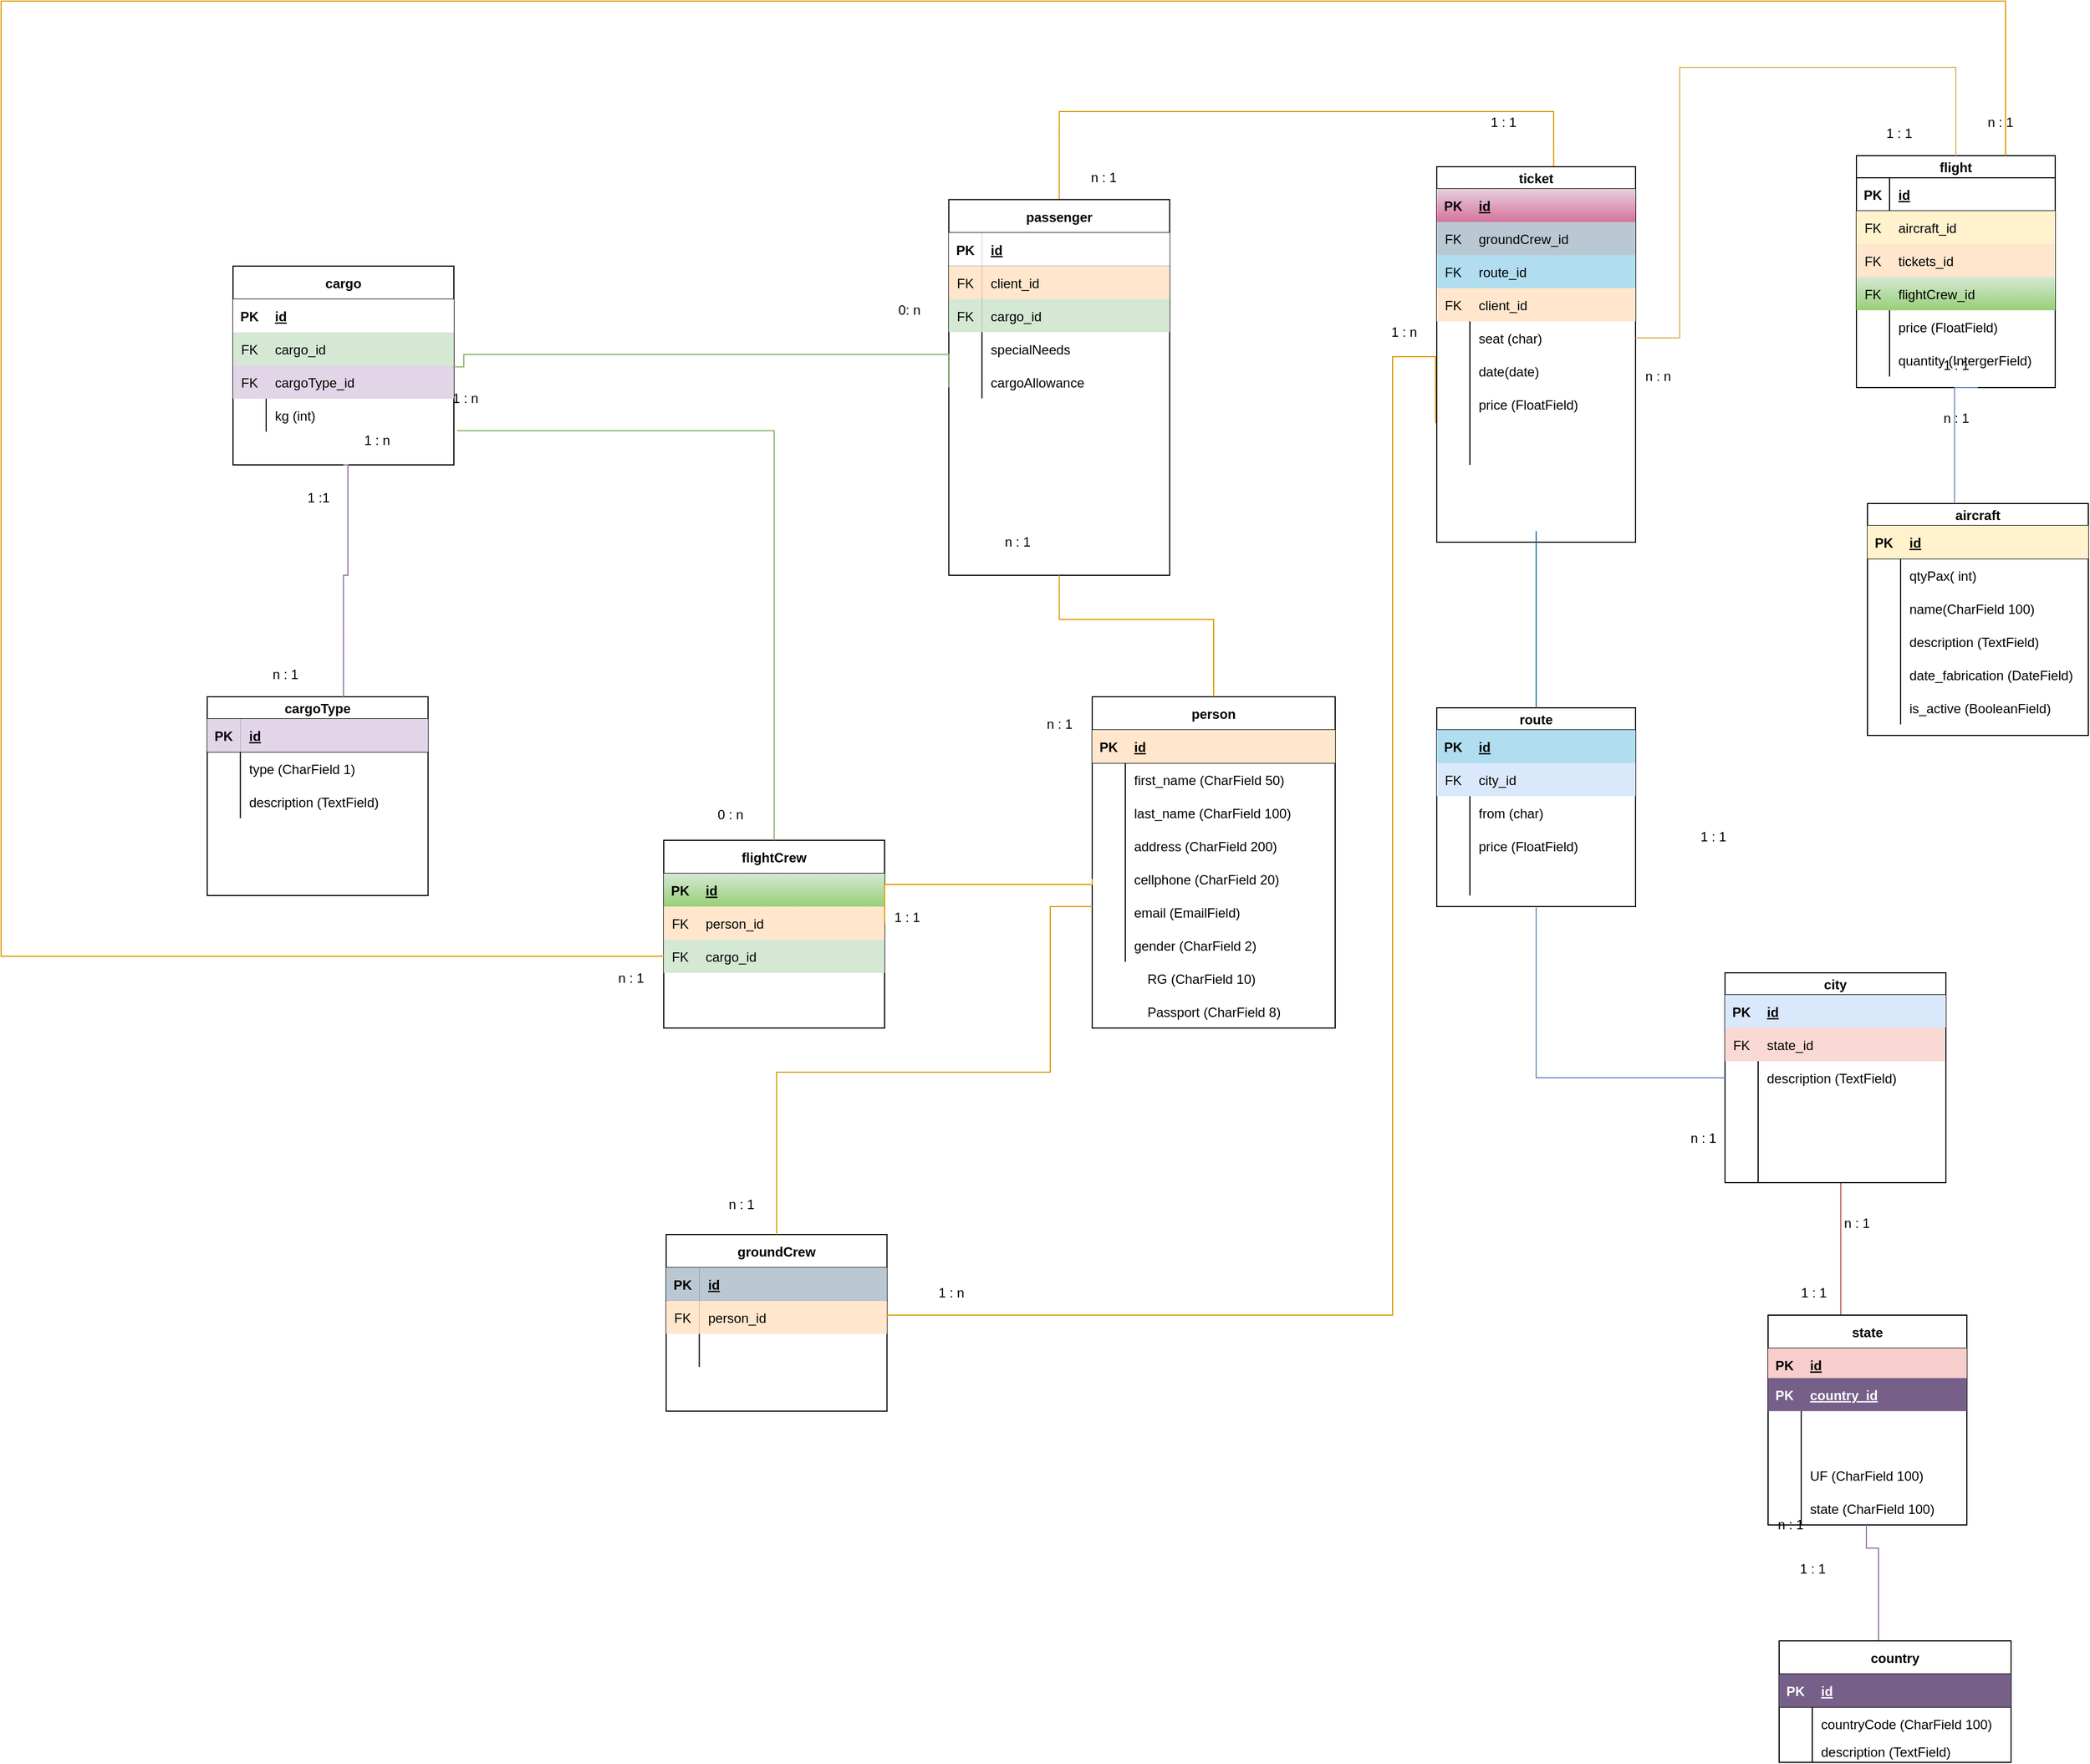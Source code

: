 <mxfile version="14.7.3" type="google"><diagram name="MER" id="9f46799a-70d6-7492-0946-bef42562c5a5"><mxGraphModel dx="4231" dy="1984" grid="1" gridSize="10" guides="1" tooltips="1" connect="1" arrows="1" fold="1" page="1" pageScale="1" pageWidth="1100" pageHeight="850" background="none" math="0" shadow="0"><root><mxCell id="0"/><mxCell id="1" parent="0"/><mxCell id="GLSsPdaKZculDlw_uXnd-2" value="aircraft" style="shape=table;startSize=20;container=1;collapsible=1;childLayout=tableLayout;fixedRows=1;rowLines=0;fontStyle=1;align=center;resizeLast=1;" parent="1" vertex="1"><mxGeometry x="370" y="215" width="200" height="210" as="geometry"/></mxCell><mxCell id="GLSsPdaKZculDlw_uXnd-3" value="" style="shape=partialRectangle;collapsible=0;dropTarget=0;pointerEvents=0;fillColor=none;top=0;left=0;bottom=1;right=0;points=[[0,0.5],[1,0.5]];portConstraint=eastwest;" parent="GLSsPdaKZculDlw_uXnd-2" vertex="1"><mxGeometry y="20" width="200" height="30" as="geometry"/></mxCell><mxCell id="GLSsPdaKZculDlw_uXnd-4" value="PK" style="shape=partialRectangle;connectable=0;top=0;left=0;bottom=0;right=0;fontStyle=1;overflow=hidden;strokeColor=#d6b656;fillColor=#fff2cc;" parent="GLSsPdaKZculDlw_uXnd-3" vertex="1"><mxGeometry width="30" height="30" as="geometry"/></mxCell><mxCell id="GLSsPdaKZculDlw_uXnd-5" value="id" style="shape=partialRectangle;connectable=0;fillColor=#fff2cc;top=0;left=0;bottom=0;right=0;align=left;spacingLeft=6;fontStyle=5;overflow=hidden;strokeColor=#d6b656;" parent="GLSsPdaKZculDlw_uXnd-3" vertex="1"><mxGeometry x="30" width="170" height="30" as="geometry"/></mxCell><mxCell id="GLSsPdaKZculDlw_uXnd-18" value="" style="shape=partialRectangle;collapsible=0;dropTarget=0;pointerEvents=0;fillColor=none;top=0;left=0;bottom=0;right=0;points=[[0,0.5],[1,0.5]];portConstraint=eastwest;" parent="GLSsPdaKZculDlw_uXnd-2" vertex="1"><mxGeometry y="50" width="200" height="30" as="geometry"/></mxCell><mxCell id="GLSsPdaKZculDlw_uXnd-19" value="" style="shape=partialRectangle;connectable=0;fillColor=none;top=0;left=0;bottom=0;right=0;editable=1;overflow=hidden;" parent="GLSsPdaKZculDlw_uXnd-18" vertex="1"><mxGeometry width="30" height="30" as="geometry"/></mxCell><mxCell id="GLSsPdaKZculDlw_uXnd-20" value="qtyPax( int)" style="shape=partialRectangle;connectable=0;fillColor=none;top=0;left=0;bottom=0;right=0;align=left;spacingLeft=6;overflow=hidden;" parent="GLSsPdaKZculDlw_uXnd-18" vertex="1"><mxGeometry x="30" width="170" height="30" as="geometry"/></mxCell><mxCell id="GLSsPdaKZculDlw_uXnd-6" value="" style="shape=partialRectangle;collapsible=0;dropTarget=0;pointerEvents=0;fillColor=none;top=0;left=0;bottom=0;right=0;points=[[0,0.5],[1,0.5]];portConstraint=eastwest;" parent="GLSsPdaKZculDlw_uXnd-2" vertex="1"><mxGeometry y="80" width="200" height="30" as="geometry"/></mxCell><mxCell id="GLSsPdaKZculDlw_uXnd-7" value="" style="shape=partialRectangle;connectable=0;fillColor=none;top=0;left=0;bottom=0;right=0;editable=1;overflow=hidden;" parent="GLSsPdaKZculDlw_uXnd-6" vertex="1"><mxGeometry width="30" height="30" as="geometry"/></mxCell><mxCell id="GLSsPdaKZculDlw_uXnd-8" value="name(CharField 100)" style="shape=partialRectangle;connectable=0;fillColor=none;top=0;left=0;bottom=0;right=0;align=left;spacingLeft=6;overflow=hidden;" parent="GLSsPdaKZculDlw_uXnd-6" vertex="1"><mxGeometry x="30" width="170" height="30" as="geometry"/></mxCell><mxCell id="GLSsPdaKZculDlw_uXnd-9" value="" style="shape=partialRectangle;collapsible=0;dropTarget=0;pointerEvents=0;fillColor=none;top=0;left=0;bottom=0;right=0;points=[[0,0.5],[1,0.5]];portConstraint=eastwest;" parent="GLSsPdaKZculDlw_uXnd-2" vertex="1"><mxGeometry y="110" width="200" height="30" as="geometry"/></mxCell><mxCell id="GLSsPdaKZculDlw_uXnd-10" value="" style="shape=partialRectangle;connectable=0;fillColor=none;top=0;left=0;bottom=0;right=0;editable=1;overflow=hidden;" parent="GLSsPdaKZculDlw_uXnd-9" vertex="1"><mxGeometry width="30" height="30" as="geometry"/></mxCell><mxCell id="GLSsPdaKZculDlw_uXnd-11" value="description (TextField)" style="shape=partialRectangle;connectable=0;fillColor=none;top=0;left=0;bottom=0;right=0;align=left;spacingLeft=6;overflow=hidden;" parent="GLSsPdaKZculDlw_uXnd-9" vertex="1"><mxGeometry x="30" width="170" height="30" as="geometry"/></mxCell><mxCell id="GLSsPdaKZculDlw_uXnd-12" value="" style="shape=partialRectangle;collapsible=0;dropTarget=0;pointerEvents=0;fillColor=none;top=0;left=0;bottom=0;right=0;points=[[0,0.5],[1,0.5]];portConstraint=eastwest;" parent="GLSsPdaKZculDlw_uXnd-2" vertex="1"><mxGeometry y="140" width="200" height="30" as="geometry"/></mxCell><mxCell id="GLSsPdaKZculDlw_uXnd-13" value="" style="shape=partialRectangle;connectable=0;fillColor=none;top=0;left=0;bottom=0;right=0;editable=1;overflow=hidden;" parent="GLSsPdaKZculDlw_uXnd-12" vertex="1"><mxGeometry width="30" height="30" as="geometry"/></mxCell><mxCell id="GLSsPdaKZculDlw_uXnd-14" value="date_fabrication (DateField)" style="shape=partialRectangle;connectable=0;fillColor=none;top=0;left=0;bottom=0;right=0;align=left;spacingLeft=6;overflow=hidden;" parent="GLSsPdaKZculDlw_uXnd-12" vertex="1"><mxGeometry x="30" width="170" height="30" as="geometry"/></mxCell><mxCell id="GLSsPdaKZculDlw_uXnd-15" value="" style="shape=partialRectangle;collapsible=0;dropTarget=0;pointerEvents=0;fillColor=none;top=0;left=0;bottom=0;right=0;points=[[0,0.5],[1,0.5]];portConstraint=eastwest;" parent="GLSsPdaKZculDlw_uXnd-2" vertex="1"><mxGeometry y="170" width="200" height="30" as="geometry"/></mxCell><mxCell id="GLSsPdaKZculDlw_uXnd-16" value="" style="shape=partialRectangle;connectable=0;fillColor=none;top=0;left=0;bottom=0;right=0;editable=1;overflow=hidden;" parent="GLSsPdaKZculDlw_uXnd-15" vertex="1"><mxGeometry width="30" height="30" as="geometry"/></mxCell><mxCell id="GLSsPdaKZculDlw_uXnd-17" value="is_active (BooleanField)" style="shape=partialRectangle;connectable=0;fillColor=none;top=0;left=0;bottom=0;right=0;align=left;spacingLeft=6;overflow=hidden;" parent="GLSsPdaKZculDlw_uXnd-15" vertex="1"><mxGeometry x="30" width="170" height="30" as="geometry"/></mxCell><mxCell id="GLSsPdaKZculDlw_uXnd-31" value="flight" style="shape=table;startSize=20;container=1;collapsible=1;childLayout=tableLayout;fixedRows=1;rowLines=0;fontStyle=1;align=center;resizeLast=1;" parent="1" vertex="1"><mxGeometry x="360" y="-100" width="180" height="210" as="geometry"/></mxCell><mxCell id="GLSsPdaKZculDlw_uXnd-32" value="" style="shape=partialRectangle;collapsible=0;dropTarget=0;pointerEvents=0;fillColor=none;top=0;left=0;bottom=1;right=0;points=[[0,0.5],[1,0.5]];portConstraint=eastwest;" parent="GLSsPdaKZculDlw_uXnd-31" vertex="1"><mxGeometry y="20" width="180" height="30" as="geometry"/></mxCell><mxCell id="GLSsPdaKZculDlw_uXnd-33" value="PK" style="shape=partialRectangle;connectable=0;fillColor=none;top=0;left=0;bottom=0;right=0;fontStyle=1;overflow=hidden;" parent="GLSsPdaKZculDlw_uXnd-32" vertex="1"><mxGeometry width="30" height="30" as="geometry"/></mxCell><mxCell id="GLSsPdaKZculDlw_uXnd-34" value="id" style="shape=partialRectangle;connectable=0;fillColor=none;top=0;left=0;bottom=0;right=0;align=left;spacingLeft=6;fontStyle=5;overflow=hidden;" parent="GLSsPdaKZculDlw_uXnd-32" vertex="1"><mxGeometry x="30" width="150" height="30" as="geometry"/></mxCell><mxCell id="GLSsPdaKZculDlw_uXnd-41" value="" style="shape=partialRectangle;collapsible=0;dropTarget=0;pointerEvents=0;fillColor=none;top=0;left=0;bottom=0;right=0;points=[[0,0.5],[1,0.5]];portConstraint=eastwest;" parent="GLSsPdaKZculDlw_uXnd-31" vertex="1"><mxGeometry y="50" width="180" height="30" as="geometry"/></mxCell><mxCell id="GLSsPdaKZculDlw_uXnd-42" value="FK" style="shape=partialRectangle;connectable=0;fillColor=#fff2cc;top=0;left=0;bottom=0;right=0;editable=1;overflow=hidden;strokeColor=#d6b656;" parent="GLSsPdaKZculDlw_uXnd-41" vertex="1"><mxGeometry width="30" height="30" as="geometry"/></mxCell><mxCell id="GLSsPdaKZculDlw_uXnd-43" value="aircraft_id" style="shape=partialRectangle;connectable=0;fillColor=#fff2cc;top=0;left=0;bottom=0;right=0;align=left;spacingLeft=6;overflow=hidden;strokeColor=#d6b656;" parent="GLSsPdaKZculDlw_uXnd-41" vertex="1"><mxGeometry x="30" width="150" height="30" as="geometry"/></mxCell><mxCell id="GLSsPdaKZculDlw_uXnd-44" value="" style="shape=partialRectangle;collapsible=0;dropTarget=0;pointerEvents=0;fillColor=none;top=0;left=0;bottom=0;right=0;points=[[0,0.5],[1,0.5]];portConstraint=eastwest;" parent="GLSsPdaKZculDlw_uXnd-31" vertex="1"><mxGeometry y="80" width="180" height="30" as="geometry"/></mxCell><mxCell id="GLSsPdaKZculDlw_uXnd-45" value="FK" style="shape=partialRectangle;connectable=0;fillColor=#ffe6cc;top=0;left=0;bottom=0;right=0;editable=1;overflow=hidden;strokeColor=#d79b00;" parent="GLSsPdaKZculDlw_uXnd-44" vertex="1"><mxGeometry width="30" height="30" as="geometry"/></mxCell><mxCell id="GLSsPdaKZculDlw_uXnd-46" value="tickets_id" style="shape=partialRectangle;connectable=0;fillColor=#ffe6cc;top=0;left=0;bottom=0;right=0;align=left;spacingLeft=6;overflow=hidden;strokeColor=#d79b00;" parent="GLSsPdaKZculDlw_uXnd-44" vertex="1"><mxGeometry x="30" width="150" height="30" as="geometry"/></mxCell><mxCell id="CD3tzhBuKif3sYSi9nyw-274" value="" style="shape=partialRectangle;collapsible=0;dropTarget=0;pointerEvents=0;fillColor=none;top=0;left=0;bottom=0;right=0;points=[[0,0.5],[1,0.5]];portConstraint=eastwest;" vertex="1" parent="GLSsPdaKZculDlw_uXnd-31"><mxGeometry y="110" width="180" height="30" as="geometry"/></mxCell><mxCell id="CD3tzhBuKif3sYSi9nyw-275" value="FK" style="shape=partialRectangle;connectable=0;fillColor=#d5e8d4;top=0;left=0;bottom=0;right=0;editable=1;overflow=hidden;strokeColor=#82b366;gradientColor=#97d077;" vertex="1" parent="CD3tzhBuKif3sYSi9nyw-274"><mxGeometry width="30" height="30" as="geometry"/></mxCell><mxCell id="CD3tzhBuKif3sYSi9nyw-276" value="flightCrew_id" style="shape=partialRectangle;connectable=0;fillColor=#d5e8d4;top=0;left=0;bottom=0;right=0;align=left;spacingLeft=6;overflow=hidden;strokeColor=#82b366;gradientColor=#97d077;" vertex="1" parent="CD3tzhBuKif3sYSi9nyw-274"><mxGeometry x="30" width="150" height="30" as="geometry"/></mxCell><mxCell id="GLSsPdaKZculDlw_uXnd-38" value="" style="shape=partialRectangle;collapsible=0;dropTarget=0;pointerEvents=0;fillColor=none;top=0;left=0;bottom=0;right=0;points=[[0,0.5],[1,0.5]];portConstraint=eastwest;" parent="GLSsPdaKZculDlw_uXnd-31" vertex="1"><mxGeometry y="140" width="180" height="30" as="geometry"/></mxCell><mxCell id="GLSsPdaKZculDlw_uXnd-39" value="" style="shape=partialRectangle;connectable=0;fillColor=none;top=0;left=0;bottom=0;right=0;editable=1;overflow=hidden;" parent="GLSsPdaKZculDlw_uXnd-38" vertex="1"><mxGeometry width="30" height="30" as="geometry"/></mxCell><mxCell id="GLSsPdaKZculDlw_uXnd-40" value="price (FloatField)" style="shape=partialRectangle;connectable=0;fillColor=none;top=0;left=0;bottom=0;right=0;align=left;spacingLeft=6;overflow=hidden;" parent="GLSsPdaKZculDlw_uXnd-38" vertex="1"><mxGeometry x="30" width="150" height="30" as="geometry"/></mxCell><mxCell id="GLSsPdaKZculDlw_uXnd-35" value="" style="shape=partialRectangle;collapsible=0;dropTarget=0;pointerEvents=0;fillColor=none;top=0;left=0;bottom=0;right=0;points=[[0,0.5],[1,0.5]];portConstraint=eastwest;" parent="GLSsPdaKZculDlw_uXnd-31" vertex="1"><mxGeometry y="170" width="180" height="30" as="geometry"/></mxCell><mxCell id="GLSsPdaKZculDlw_uXnd-36" value="" style="shape=partialRectangle;connectable=0;fillColor=none;top=0;left=0;bottom=0;right=0;editable=1;overflow=hidden;" parent="GLSsPdaKZculDlw_uXnd-35" vertex="1"><mxGeometry width="30" height="30" as="geometry"/></mxCell><mxCell id="GLSsPdaKZculDlw_uXnd-37" value="quantity (IntergerField)" style="shape=partialRectangle;connectable=0;fillColor=none;top=0;left=0;bottom=0;right=0;align=left;spacingLeft=6;overflow=hidden;" parent="GLSsPdaKZculDlw_uXnd-35" vertex="1"><mxGeometry x="30" width="150" height="30" as="geometry"/></mxCell><mxCell id="GLSsPdaKZculDlw_uXnd-47" style="edgeStyle=orthogonalEdgeStyle;rounded=0;orthogonalLoop=1;jettySize=auto;html=1;exitX=0.394;exitY=-0.005;exitDx=0;exitDy=0;endArrow=none;endFill=0;fillColor=#dae8fc;strokeColor=#6C8EBF;exitPerimeter=0;" parent="1" source="GLSsPdaKZculDlw_uXnd-2" edge="1"><mxGeometry relative="1" as="geometry"><Array as="points"><mxPoint x="449" y="110"/><mxPoint x="470" y="110"/></Array><mxPoint x="449" y="110" as="targetPoint"/></mxGeometry></mxCell><mxCell id="GLSsPdaKZculDlw_uXnd-48" value="person" style="shape=table;startSize=30;container=1;collapsible=1;childLayout=tableLayout;fixedRows=1;rowLines=0;fontStyle=1;align=center;resizeLast=1;" parent="1" vertex="1"><mxGeometry x="-332" y="390" width="220.0" height="300" as="geometry"/></mxCell><mxCell id="GLSsPdaKZculDlw_uXnd-49" value="" style="shape=partialRectangle;collapsible=0;dropTarget=0;pointerEvents=0;fillColor=none;top=0;left=0;bottom=1;right=0;points=[[0,0.5],[1,0.5]];portConstraint=eastwest;" parent="GLSsPdaKZculDlw_uXnd-48" vertex="1"><mxGeometry y="30" width="220.0" height="30" as="geometry"/></mxCell><mxCell id="GLSsPdaKZculDlw_uXnd-50" value="PK" style="shape=partialRectangle;connectable=0;fillColor=#ffe6cc;top=0;left=0;bottom=0;right=0;fontStyle=1;overflow=hidden;strokeColor=#d79b00;" parent="GLSsPdaKZculDlw_uXnd-49" vertex="1"><mxGeometry width="30" height="30" as="geometry"/></mxCell><mxCell id="GLSsPdaKZculDlw_uXnd-51" value="id" style="shape=partialRectangle;connectable=0;fillColor=#ffe6cc;top=0;left=0;bottom=0;right=0;align=left;spacingLeft=6;fontStyle=5;overflow=hidden;strokeColor=#d79b00;" parent="GLSsPdaKZculDlw_uXnd-49" vertex="1"><mxGeometry x="30" width="190.0" height="30" as="geometry"/></mxCell><mxCell id="GLSsPdaKZculDlw_uXnd-52" value="" style="shape=partialRectangle;collapsible=0;dropTarget=0;pointerEvents=0;fillColor=none;top=0;left=0;bottom=0;right=0;points=[[0,0.5],[1,0.5]];portConstraint=eastwest;" parent="GLSsPdaKZculDlw_uXnd-48" vertex="1"><mxGeometry y="60" width="220.0" height="30" as="geometry"/></mxCell><mxCell id="GLSsPdaKZculDlw_uXnd-53" value="" style="shape=partialRectangle;connectable=0;fillColor=none;top=0;left=0;bottom=0;right=0;editable=1;overflow=hidden;" parent="GLSsPdaKZculDlw_uXnd-52" vertex="1"><mxGeometry width="30" height="30" as="geometry"/></mxCell><mxCell id="GLSsPdaKZculDlw_uXnd-54" value="first_name (CharField 50)" style="shape=partialRectangle;connectable=0;fillColor=none;top=0;left=0;bottom=0;right=0;align=left;spacingLeft=6;overflow=hidden;" parent="GLSsPdaKZculDlw_uXnd-52" vertex="1"><mxGeometry x="30" width="190.0" height="30" as="geometry"/></mxCell><mxCell id="GLSsPdaKZculDlw_uXnd-55" value="" style="shape=partialRectangle;collapsible=0;dropTarget=0;pointerEvents=0;fillColor=none;top=0;left=0;bottom=0;right=0;points=[[0,0.5],[1,0.5]];portConstraint=eastwest;" parent="GLSsPdaKZculDlw_uXnd-48" vertex="1"><mxGeometry y="90" width="220.0" height="30" as="geometry"/></mxCell><mxCell id="GLSsPdaKZculDlw_uXnd-56" value="" style="shape=partialRectangle;connectable=0;fillColor=none;top=0;left=0;bottom=0;right=0;editable=1;overflow=hidden;" parent="GLSsPdaKZculDlw_uXnd-55" vertex="1"><mxGeometry width="30" height="30" as="geometry"/></mxCell><mxCell id="GLSsPdaKZculDlw_uXnd-57" value="last_name (CharField 100)" style="shape=partialRectangle;connectable=0;fillColor=none;top=0;left=0;bottom=0;right=0;align=left;spacingLeft=6;overflow=hidden;" parent="GLSsPdaKZculDlw_uXnd-55" vertex="1"><mxGeometry x="30" width="190.0" height="30" as="geometry"/></mxCell><mxCell id="GLSsPdaKZculDlw_uXnd-58" value="" style="shape=partialRectangle;collapsible=0;dropTarget=0;pointerEvents=0;fillColor=none;top=0;left=0;bottom=0;right=0;points=[[0,0.5],[1,0.5]];portConstraint=eastwest;" parent="GLSsPdaKZculDlw_uXnd-48" vertex="1"><mxGeometry y="120" width="220.0" height="30" as="geometry"/></mxCell><mxCell id="GLSsPdaKZculDlw_uXnd-59" value="" style="shape=partialRectangle;connectable=0;fillColor=none;top=0;left=0;bottom=0;right=0;editable=1;overflow=hidden;" parent="GLSsPdaKZculDlw_uXnd-58" vertex="1"><mxGeometry width="30" height="30" as="geometry"/></mxCell><mxCell id="GLSsPdaKZculDlw_uXnd-60" value="address (CharField 200)" style="shape=partialRectangle;connectable=0;fillColor=none;top=0;left=0;bottom=0;right=0;align=left;spacingLeft=6;overflow=hidden;" parent="GLSsPdaKZculDlw_uXnd-58" vertex="1"><mxGeometry x="30" width="190.0" height="30" as="geometry"/></mxCell><mxCell id="GLSsPdaKZculDlw_uXnd-61" value="" style="shape=partialRectangle;collapsible=0;dropTarget=0;pointerEvents=0;fillColor=none;top=0;left=0;bottom=0;right=0;points=[[0,0.5],[1,0.5]];portConstraint=eastwest;" parent="GLSsPdaKZculDlw_uXnd-48" vertex="1"><mxGeometry y="150" width="220.0" height="30" as="geometry"/></mxCell><mxCell id="GLSsPdaKZculDlw_uXnd-62" value="" style="shape=partialRectangle;connectable=0;fillColor=none;top=0;left=0;bottom=0;right=0;editable=1;overflow=hidden;" parent="GLSsPdaKZculDlw_uXnd-61" vertex="1"><mxGeometry width="30" height="30" as="geometry"/></mxCell><mxCell id="GLSsPdaKZculDlw_uXnd-63" value="cellphone (CharField 20)" style="shape=partialRectangle;connectable=0;fillColor=none;top=0;left=0;bottom=0;right=0;align=left;spacingLeft=6;overflow=hidden;" parent="GLSsPdaKZculDlw_uXnd-61" vertex="1"><mxGeometry x="30" width="190.0" height="30" as="geometry"/></mxCell><mxCell id="GLSsPdaKZculDlw_uXnd-64" value="" style="shape=partialRectangle;collapsible=0;dropTarget=0;pointerEvents=0;fillColor=none;top=0;left=0;bottom=0;right=0;points=[[0,0.5],[1,0.5]];portConstraint=eastwest;" parent="GLSsPdaKZculDlw_uXnd-48" vertex="1"><mxGeometry y="180" width="220.0" height="30" as="geometry"/></mxCell><mxCell id="GLSsPdaKZculDlw_uXnd-65" value="" style="shape=partialRectangle;connectable=0;fillColor=none;top=0;left=0;bottom=0;right=0;editable=1;overflow=hidden;" parent="GLSsPdaKZculDlw_uXnd-64" vertex="1"><mxGeometry width="30" height="30" as="geometry"/></mxCell><mxCell id="GLSsPdaKZculDlw_uXnd-66" value="email (EmailField)" style="shape=partialRectangle;connectable=0;fillColor=none;top=0;left=0;bottom=0;right=0;align=left;spacingLeft=6;overflow=hidden;" parent="GLSsPdaKZculDlw_uXnd-64" vertex="1"><mxGeometry x="30" width="190.0" height="30" as="geometry"/></mxCell><mxCell id="GLSsPdaKZculDlw_uXnd-67" value="" style="shape=partialRectangle;collapsible=0;dropTarget=0;pointerEvents=0;fillColor=none;top=0;left=0;bottom=0;right=0;points=[[0,0.5],[1,0.5]];portConstraint=eastwest;" parent="GLSsPdaKZculDlw_uXnd-48" vertex="1"><mxGeometry y="210" width="220.0" height="30" as="geometry"/></mxCell><mxCell id="GLSsPdaKZculDlw_uXnd-68" value="" style="shape=partialRectangle;connectable=0;fillColor=none;top=0;left=0;bottom=0;right=0;editable=1;overflow=hidden;" parent="GLSsPdaKZculDlw_uXnd-67" vertex="1"><mxGeometry width="30" height="30" as="geometry"/></mxCell><mxCell id="GLSsPdaKZculDlw_uXnd-69" value="gender (CharField 2)" style="shape=partialRectangle;connectable=0;fillColor=none;top=0;left=0;bottom=0;right=0;align=left;spacingLeft=6;overflow=hidden;" parent="GLSsPdaKZculDlw_uXnd-67" vertex="1"><mxGeometry x="30" width="190.0" height="30" as="geometry"/></mxCell><mxCell id="GLSsPdaKZculDlw_uXnd-70" style="edgeStyle=orthogonalEdgeStyle;rounded=0;orthogonalLoop=1;jettySize=auto;html=1;exitX=0.5;exitY=0;exitDx=0;exitDy=0;endArrow=none;endFill=0;fillColor=#ffe6cc;strokeColor=#d79b00;entryX=0.588;entryY=0.001;entryDx=0;entryDy=0;entryPerimeter=0;" parent="1" source="CD3tzhBuKif3sYSi9nyw-171" target="CD3tzhBuKif3sYSi9nyw-202" edge="1"><mxGeometry relative="1" as="geometry"><mxPoint x="-419.92" y="-110" as="sourcePoint"/><mxPoint x="646.84" y="-225.77" as="targetPoint"/><Array as="points"><mxPoint x="-362" y="-140"/><mxPoint x="86" y="-140"/></Array></mxGeometry></mxCell><mxCell id="GLSsPdaKZculDlw_uXnd-71" value="0: n" style="text;html=1;align=center;verticalAlign=middle;resizable=0;points=[];autosize=1;strokeColor=none;" parent="1" vertex="1"><mxGeometry x="-517.8" y="30" width="40" height="20" as="geometry"/></mxCell><mxCell id="GLSsPdaKZculDlw_uXnd-72" value="1 : 1&amp;nbsp;" style="text;html=1;align=center;verticalAlign=middle;resizable=0;points=[];autosize=1;strokeColor=none;" parent="1" vertex="1"><mxGeometry x="380" y="-130" width="40" height="20" as="geometry"/></mxCell><mxCell id="GLSsPdaKZculDlw_uXnd-73" value="1 : 1" style="text;html=1;align=center;verticalAlign=middle;resizable=0;points=[];autosize=1;strokeColor=none;" parent="1" vertex="1"><mxGeometry x="430" y="80" width="40" height="20" as="geometry"/></mxCell><mxCell id="GLSsPdaKZculDlw_uXnd-74" value="n : 1" style="text;html=1;align=center;verticalAlign=middle;resizable=0;points=[];autosize=1;strokeColor=none;" parent="1" vertex="1"><mxGeometry x="430" y="127.53" width="40" height="20" as="geometry"/></mxCell><mxCell id="GLSsPdaKZculDlw_uXnd-77" value="cargoType" style="shape=table;startSize=20;container=1;collapsible=1;childLayout=tableLayout;fixedRows=1;rowLines=0;fontStyle=1;align=center;resizeLast=1;" parent="1" vertex="1"><mxGeometry x="-1133.36" y="390" width="200" height="180" as="geometry"/></mxCell><mxCell id="GLSsPdaKZculDlw_uXnd-78" value="" style="shape=partialRectangle;collapsible=0;dropTarget=0;pointerEvents=0;fillColor=none;top=0;left=0;bottom=1;right=0;points=[[0,0.5],[1,0.5]];portConstraint=eastwest;" parent="GLSsPdaKZculDlw_uXnd-77" vertex="1"><mxGeometry y="20" width="200" height="30" as="geometry"/></mxCell><mxCell id="GLSsPdaKZculDlw_uXnd-79" value="PK" style="shape=partialRectangle;connectable=0;fillColor=#e1d5e7;top=0;left=0;bottom=0;right=0;fontStyle=1;overflow=hidden;strokeColor=#9673a6;" parent="GLSsPdaKZculDlw_uXnd-78" vertex="1"><mxGeometry width="30" height="30" as="geometry"/></mxCell><mxCell id="GLSsPdaKZculDlw_uXnd-80" value="id" style="shape=partialRectangle;connectable=0;fillColor=#e1d5e7;top=0;left=0;bottom=0;right=0;align=left;spacingLeft=6;fontStyle=5;overflow=hidden;strokeColor=#9673a6;" parent="GLSsPdaKZculDlw_uXnd-78" vertex="1"><mxGeometry x="30" width="170" height="30" as="geometry"/></mxCell><mxCell id="GLSsPdaKZculDlw_uXnd-81" value="" style="shape=partialRectangle;collapsible=0;dropTarget=0;pointerEvents=0;fillColor=none;top=0;left=0;bottom=0;right=0;points=[[0,0.5],[1,0.5]];portConstraint=eastwest;" parent="GLSsPdaKZculDlw_uXnd-77" vertex="1"><mxGeometry y="50" width="200" height="30" as="geometry"/></mxCell><mxCell id="GLSsPdaKZculDlw_uXnd-82" value="" style="shape=partialRectangle;connectable=0;fillColor=none;top=0;left=0;bottom=0;right=0;editable=1;overflow=hidden;" parent="GLSsPdaKZculDlw_uXnd-81" vertex="1"><mxGeometry width="30" height="30" as="geometry"/></mxCell><mxCell id="GLSsPdaKZculDlw_uXnd-83" value="type (CharField 1)" style="shape=partialRectangle;connectable=0;fillColor=none;top=0;left=0;bottom=0;right=0;align=left;spacingLeft=6;overflow=hidden;" parent="GLSsPdaKZculDlw_uXnd-81" vertex="1"><mxGeometry x="30" width="170" height="30" as="geometry"/></mxCell><mxCell id="CD3tzhBuKif3sYSi9nyw-237" value="" style="shape=partialRectangle;collapsible=0;dropTarget=0;pointerEvents=0;fillColor=none;top=0;left=0;bottom=0;right=0;points=[[0,0.5],[1,0.5]];portConstraint=eastwest;" vertex="1" parent="GLSsPdaKZculDlw_uXnd-77"><mxGeometry y="80" width="200" height="30" as="geometry"/></mxCell><mxCell id="CD3tzhBuKif3sYSi9nyw-238" value="" style="shape=partialRectangle;connectable=0;fillColor=none;top=0;left=0;bottom=0;right=0;editable=1;overflow=hidden;" vertex="1" parent="CD3tzhBuKif3sYSi9nyw-237"><mxGeometry width="30" height="30" as="geometry"/></mxCell><mxCell id="CD3tzhBuKif3sYSi9nyw-239" value="description (TextField)" style="shape=partialRectangle;connectable=0;fillColor=none;top=0;left=0;bottom=0;right=0;align=left;spacingLeft=6;overflow=hidden;" vertex="1" parent="CD3tzhBuKif3sYSi9nyw-237"><mxGeometry x="30" width="170" height="30" as="geometry"/></mxCell><mxCell id="GLSsPdaKZculDlw_uXnd-99" value="n : 1" style="text;html=1;align=center;verticalAlign=middle;resizable=0;points=[];autosize=1;strokeColor=none;" parent="1" vertex="1"><mxGeometry x="-420" y="240" width="40" height="20" as="geometry"/></mxCell><mxCell id="GLSsPdaKZculDlw_uXnd-101" value="1 : n" style="text;html=1;align=center;verticalAlign=middle;resizable=0;points=[];autosize=1;strokeColor=none;" parent="1" vertex="1"><mxGeometry x="-1000" y="147.53" width="40" height="20" as="geometry"/></mxCell><mxCell id="CD3tzhBuKif3sYSi9nyw-1" value="groundCrew" style="shape=table;startSize=30;container=1;collapsible=1;childLayout=tableLayout;fixedRows=1;rowLines=0;fontStyle=1;align=center;resizeLast=1;" vertex="1" parent="1"><mxGeometry x="-717.8" y="876.94" width="200" height="160" as="geometry"/></mxCell><mxCell id="CD3tzhBuKif3sYSi9nyw-2" value="" style="shape=partialRectangle;collapsible=0;dropTarget=0;pointerEvents=0;fillColor=none;top=0;left=0;bottom=1;right=0;points=[[0,0.5],[1,0.5]];portConstraint=eastwest;" vertex="1" parent="CD3tzhBuKif3sYSi9nyw-1"><mxGeometry y="30" width="200" height="30" as="geometry"/></mxCell><mxCell id="CD3tzhBuKif3sYSi9nyw-3" value="PK" style="shape=partialRectangle;connectable=0;top=0;left=0;bottom=0;right=0;fontStyle=1;overflow=hidden;fillColor=#bac8d3;strokeColor=#23445d;" vertex="1" parent="CD3tzhBuKif3sYSi9nyw-2"><mxGeometry width="30" height="30" as="geometry"/></mxCell><mxCell id="CD3tzhBuKif3sYSi9nyw-4" value="id" style="shape=partialRectangle;connectable=0;top=0;left=0;bottom=0;right=0;align=left;spacingLeft=6;fontStyle=5;overflow=hidden;fillColor=#bac8d3;strokeColor=#23445d;" vertex="1" parent="CD3tzhBuKif3sYSi9nyw-2"><mxGeometry x="30" width="170" height="30" as="geometry"/></mxCell><mxCell id="CD3tzhBuKif3sYSi9nyw-5" value="" style="shape=partialRectangle;collapsible=0;dropTarget=0;pointerEvents=0;fillColor=none;top=0;left=0;bottom=0;right=0;points=[[0,0.5],[1,0.5]];portConstraint=eastwest;" vertex="1" parent="CD3tzhBuKif3sYSi9nyw-1"><mxGeometry y="60" width="200" height="30" as="geometry"/></mxCell><mxCell id="CD3tzhBuKif3sYSi9nyw-6" value="FK" style="shape=partialRectangle;connectable=0;fillColor=#ffe6cc;top=0;left=0;bottom=0;right=0;editable=1;overflow=hidden;strokeColor=#d79b00;" vertex="1" parent="CD3tzhBuKif3sYSi9nyw-5"><mxGeometry width="30" height="30" as="geometry"/></mxCell><mxCell id="CD3tzhBuKif3sYSi9nyw-7" value="person_id" style="shape=partialRectangle;connectable=0;fillColor=#ffe6cc;top=0;left=0;bottom=0;right=0;align=left;spacingLeft=6;overflow=hidden;strokeColor=#d79b00;" vertex="1" parent="CD3tzhBuKif3sYSi9nyw-5"><mxGeometry x="30" width="170" height="30" as="geometry"/></mxCell><mxCell id="CD3tzhBuKif3sYSi9nyw-8" value="" style="shape=partialRectangle;collapsible=0;dropTarget=0;pointerEvents=0;fillColor=none;top=0;left=0;bottom=0;right=0;points=[[0,0.5],[1,0.5]];portConstraint=eastwest;" vertex="1" parent="CD3tzhBuKif3sYSi9nyw-1"><mxGeometry y="90" width="200" height="30" as="geometry"/></mxCell><mxCell id="CD3tzhBuKif3sYSi9nyw-9" value="" style="shape=partialRectangle;connectable=0;top=0;left=0;bottom=0;right=0;editable=1;overflow=hidden;fillColor=none;" vertex="1" parent="CD3tzhBuKif3sYSi9nyw-8"><mxGeometry width="30" height="30" as="geometry"/></mxCell><mxCell id="CD3tzhBuKif3sYSi9nyw-10" value="" style="shape=partialRectangle;connectable=0;top=0;left=0;bottom=0;right=0;align=left;spacingLeft=6;overflow=hidden;fillColor=none;" vertex="1" parent="CD3tzhBuKif3sYSi9nyw-8"><mxGeometry x="30" width="170" height="30" as="geometry"/></mxCell><mxCell id="CD3tzhBuKif3sYSi9nyw-12" value="" style="shape=partialRectangle;collapsible=0;dropTarget=0;pointerEvents=0;fillColor=none;top=0;left=0;bottom=0;right=0;points=[[0,0.5],[1,0.5]];portConstraint=eastwest;" vertex="1" parent="1"><mxGeometry x="-320" y="630" width="220" height="30" as="geometry"/></mxCell><mxCell id="CD3tzhBuKif3sYSi9nyw-13" value="" style="shape=partialRectangle;connectable=0;fillColor=none;top=0;left=0;bottom=0;right=0;editable=1;overflow=hidden;" vertex="1" parent="CD3tzhBuKif3sYSi9nyw-12"><mxGeometry x="-10" y="190" width="30" height="30" as="geometry"/></mxCell><mxCell id="CD3tzhBuKif3sYSi9nyw-14" value="RG (CharField 10)" style="shape=partialRectangle;connectable=0;fillColor=none;top=0;left=0;bottom=0;right=0;align=left;spacingLeft=6;overflow=hidden;" vertex="1" parent="CD3tzhBuKif3sYSi9nyw-12"><mxGeometry x="30" width="190" height="30" as="geometry"/></mxCell><mxCell id="CD3tzhBuKif3sYSi9nyw-18" style="edgeStyle=orthogonalEdgeStyle;rounded=0;orthogonalLoop=1;jettySize=auto;html=1;entryX=0.5;entryY=0;entryDx=0;entryDy=0;endArrow=none;endFill=0;fillColor=#ffe6cc;strokeColor=#d79b00;" edge="1" parent="1" source="GLSsPdaKZculDlw_uXnd-48" target="CD3tzhBuKif3sYSi9nyw-1"><mxGeometry relative="1" as="geometry"><Array as="points"><mxPoint x="-370" y="580"/><mxPoint x="-370" y="730"/><mxPoint x="-618" y="730"/></Array><mxPoint x="-355.0" y="775.36" as="sourcePoint"/><mxPoint x="-535" y="885.36" as="targetPoint"/></mxGeometry></mxCell><mxCell id="CD3tzhBuKif3sYSi9nyw-19" value="n : 1" style="text;html=1;align=center;verticalAlign=middle;resizable=0;points=[];autosize=1;strokeColor=none;" vertex="1" parent="1"><mxGeometry x="-381.84" y="405" width="40" height="20" as="geometry"/></mxCell><mxCell id="CD3tzhBuKif3sYSi9nyw-20" value="1 : 1" style="text;html=1;align=center;verticalAlign=middle;resizable=0;points=[];autosize=1;strokeColor=none;" vertex="1" parent="1"><mxGeometry x="-520" y="580" width="40" height="20" as="geometry"/></mxCell><mxCell id="CD3tzhBuKif3sYSi9nyw-32" value="0 : n" style="text;html=1;align=center;verticalAlign=middle;resizable=0;points=[];autosize=1;strokeColor=none;" vertex="1" parent="1"><mxGeometry x="-680" y="487" width="40" height="20" as="geometry"/></mxCell><mxCell id="CD3tzhBuKif3sYSi9nyw-39" value="n : 1" style="text;html=1;align=center;verticalAlign=middle;resizable=0;points=[];autosize=1;strokeColor=none;" vertex="1" parent="1"><mxGeometry x="-1083.36" y="360" width="40" height="20" as="geometry"/></mxCell><mxCell id="CD3tzhBuKif3sYSi9nyw-40" value="1 :1" style="text;html=1;align=center;verticalAlign=middle;resizable=0;points=[];autosize=1;strokeColor=none;" vertex="1" parent="1"><mxGeometry x="-1053.36" y="199.77" width="40" height="20" as="geometry"/></mxCell><mxCell id="CD3tzhBuKif3sYSi9nyw-41" value="flightCrew" style="shape=table;startSize=30;container=1;collapsible=1;childLayout=tableLayout;fixedRows=1;rowLines=0;fontStyle=1;align=center;resizeLast=1;" vertex="1" parent="1"><mxGeometry x="-720" y="520" width="200" height="170" as="geometry"/></mxCell><mxCell id="CD3tzhBuKif3sYSi9nyw-42" value="" style="shape=partialRectangle;collapsible=0;dropTarget=0;pointerEvents=0;fillColor=none;top=0;left=0;bottom=1;right=0;points=[[0,0.5],[1,0.5]];portConstraint=eastwest;" vertex="1" parent="CD3tzhBuKif3sYSi9nyw-41"><mxGeometry y="30" width="200" height="30" as="geometry"/></mxCell><mxCell id="CD3tzhBuKif3sYSi9nyw-43" value="PK" style="shape=partialRectangle;connectable=0;top=0;left=0;bottom=0;right=0;fontStyle=1;overflow=hidden;gradientColor=#97d077;fillColor=#d5e8d4;strokeColor=#82b366;" vertex="1" parent="CD3tzhBuKif3sYSi9nyw-42"><mxGeometry width="30" height="30" as="geometry"/></mxCell><mxCell id="CD3tzhBuKif3sYSi9nyw-44" value="id" style="shape=partialRectangle;connectable=0;top=0;left=0;bottom=0;right=0;align=left;spacingLeft=6;fontStyle=5;overflow=hidden;gradientColor=#97d077;fillColor=#d5e8d4;strokeColor=#82b366;" vertex="1" parent="CD3tzhBuKif3sYSi9nyw-42"><mxGeometry x="30" width="170" height="30" as="geometry"/></mxCell><mxCell id="CD3tzhBuKif3sYSi9nyw-45" value="" style="shape=partialRectangle;collapsible=0;dropTarget=0;pointerEvents=0;fillColor=none;top=0;left=0;bottom=0;right=0;points=[[0,0.5],[1,0.5]];portConstraint=eastwest;" vertex="1" parent="CD3tzhBuKif3sYSi9nyw-41"><mxGeometry y="60" width="200" height="30" as="geometry"/></mxCell><mxCell id="CD3tzhBuKif3sYSi9nyw-46" value="FK" style="shape=partialRectangle;connectable=0;fillColor=#ffe6cc;top=0;left=0;bottom=0;right=0;editable=1;overflow=hidden;strokeColor=#d79b00;" vertex="1" parent="CD3tzhBuKif3sYSi9nyw-45"><mxGeometry width="30" height="30" as="geometry"/></mxCell><mxCell id="CD3tzhBuKif3sYSi9nyw-47" value="person_id" style="shape=partialRectangle;connectable=0;fillColor=#ffe6cc;top=0;left=0;bottom=0;right=0;align=left;spacingLeft=6;overflow=hidden;strokeColor=#d79b00;" vertex="1" parent="CD3tzhBuKif3sYSi9nyw-45"><mxGeometry x="30" width="170" height="30" as="geometry"/></mxCell><mxCell id="CD3tzhBuKif3sYSi9nyw-48" value="" style="shape=partialRectangle;collapsible=0;dropTarget=0;pointerEvents=0;fillColor=none;top=0;left=0;bottom=0;right=0;points=[[0,0.5],[1,0.5]];portConstraint=eastwest;" vertex="1" parent="CD3tzhBuKif3sYSi9nyw-41"><mxGeometry y="90" width="200" height="30" as="geometry"/></mxCell><mxCell id="CD3tzhBuKif3sYSi9nyw-49" value="FK" style="shape=partialRectangle;connectable=0;fillColor=#d5e8d4;top=0;left=0;bottom=0;right=0;editable=1;overflow=hidden;strokeColor=#82b366;" vertex="1" parent="CD3tzhBuKif3sYSi9nyw-48"><mxGeometry width="30" height="30" as="geometry"/></mxCell><mxCell id="CD3tzhBuKif3sYSi9nyw-50" value="cargo_id" style="shape=partialRectangle;connectable=0;fillColor=#d5e8d4;top=0;left=0;bottom=0;right=0;align=left;spacingLeft=6;overflow=hidden;strokeColor=#82b366;" vertex="1" parent="CD3tzhBuKif3sYSi9nyw-48"><mxGeometry x="30" width="170" height="30" as="geometry"/></mxCell><mxCell id="CD3tzhBuKif3sYSi9nyw-52" value="1 : n" style="text;html=1;align=center;verticalAlign=middle;resizable=0;points=[];autosize=1;strokeColor=none;" vertex="1" parent="1"><mxGeometry x="-480" y="920" width="40" height="20" as="geometry"/></mxCell><mxCell id="CD3tzhBuKif3sYSi9nyw-54" style="edgeStyle=orthogonalEdgeStyle;rounded=0;orthogonalLoop=1;jettySize=auto;html=1;entryX=1;entryY=0.5;entryDx=0;entryDy=0;endArrow=none;endFill=0;fillColor=#ffe6cc;strokeColor=#d79b00;exitX=0;exitY=0.5;exitDx=0;exitDy=0;" edge="1" parent="1" source="GLSsPdaKZculDlw_uXnd-61" target="CD3tzhBuKif3sYSi9nyw-45"><mxGeometry relative="1" as="geometry"><Array as="points"><mxPoint x="-332" y="560"/><mxPoint x="-520" y="560"/></Array><mxPoint x="-350" y="510" as="sourcePoint"/><mxPoint x="-492.2" y="365.0" as="targetPoint"/></mxGeometry></mxCell><mxCell id="CD3tzhBuKif3sYSi9nyw-56" value="cargo" style="shape=table;startSize=30;container=1;collapsible=1;childLayout=tableLayout;fixedRows=1;rowLines=0;fontStyle=1;align=center;resizeLast=1;" vertex="1" parent="1"><mxGeometry x="-1110" y="-5.329e-15" width="200" height="180" as="geometry"/></mxCell><mxCell id="CD3tzhBuKif3sYSi9nyw-57" value="" style="shape=partialRectangle;collapsible=0;dropTarget=0;pointerEvents=0;fillColor=none;top=0;left=0;bottom=1;right=0;points=[[0,0.5],[1,0.5]];portConstraint=eastwest;" vertex="1" parent="CD3tzhBuKif3sYSi9nyw-56"><mxGeometry y="30" width="200" height="30" as="geometry"/></mxCell><mxCell id="CD3tzhBuKif3sYSi9nyw-58" value="PK" style="shape=partialRectangle;connectable=0;top=0;left=0;bottom=0;right=0;fontStyle=1;overflow=hidden;" vertex="1" parent="CD3tzhBuKif3sYSi9nyw-57"><mxGeometry width="30" height="30" as="geometry"/></mxCell><mxCell id="CD3tzhBuKif3sYSi9nyw-59" value="id" style="shape=partialRectangle;connectable=0;top=0;left=0;bottom=0;right=0;align=left;spacingLeft=6;fontStyle=5;overflow=hidden;" vertex="1" parent="CD3tzhBuKif3sYSi9nyw-57"><mxGeometry x="30" width="170" height="30" as="geometry"/></mxCell><mxCell id="CD3tzhBuKif3sYSi9nyw-60" value="" style="shape=partialRectangle;collapsible=0;dropTarget=0;pointerEvents=0;fillColor=none;top=0;left=0;bottom=0;right=0;points=[[0,0.5],[1,0.5]];portConstraint=eastwest;" vertex="1" parent="CD3tzhBuKif3sYSi9nyw-56"><mxGeometry y="60" width="200" height="30" as="geometry"/></mxCell><mxCell id="CD3tzhBuKif3sYSi9nyw-61" value="FK" style="shape=partialRectangle;connectable=0;fillColor=#d5e8d4;top=0;left=0;bottom=0;right=0;editable=1;overflow=hidden;strokeColor=#82b366;" vertex="1" parent="CD3tzhBuKif3sYSi9nyw-60"><mxGeometry width="30" height="30" as="geometry"/></mxCell><mxCell id="CD3tzhBuKif3sYSi9nyw-62" value="cargo_id" style="shape=partialRectangle;connectable=0;fillColor=#d5e8d4;top=0;left=0;bottom=0;right=0;align=left;spacingLeft=6;overflow=hidden;strokeColor=#82b366;" vertex="1" parent="CD3tzhBuKif3sYSi9nyw-60"><mxGeometry x="30" width="170" height="30" as="geometry"/></mxCell><mxCell id="CD3tzhBuKif3sYSi9nyw-63" value="" style="shape=partialRectangle;collapsible=0;dropTarget=0;pointerEvents=0;top=0;left=0;bottom=0;right=0;points=[[0,0.5],[1,0.5]];portConstraint=eastwest;" vertex="1" parent="CD3tzhBuKif3sYSi9nyw-56"><mxGeometry y="90" width="200" height="30" as="geometry"/></mxCell><mxCell id="CD3tzhBuKif3sYSi9nyw-64" value="FK" style="shape=partialRectangle;connectable=0;top=0;left=0;bottom=0;right=0;editable=1;overflow=hidden;fillColor=#e1d5e7;strokeColor=#9673a6;" vertex="1" parent="CD3tzhBuKif3sYSi9nyw-63"><mxGeometry width="30" height="30" as="geometry"/></mxCell><mxCell id="CD3tzhBuKif3sYSi9nyw-65" value="cargoType_id" style="shape=partialRectangle;connectable=0;top=0;left=0;bottom=0;right=0;align=left;spacingLeft=6;overflow=hidden;fillColor=#e1d5e7;strokeColor=#9673a6;" vertex="1" parent="CD3tzhBuKif3sYSi9nyw-63"><mxGeometry x="30" width="170" height="30" as="geometry"/></mxCell><mxCell id="GLSsPdaKZculDlw_uXnd-84" value="" style="shape=partialRectangle;collapsible=0;dropTarget=0;pointerEvents=0;fillColor=none;top=0;left=0;bottom=0;right=0;points=[[0,0.5],[1,0.5]];portConstraint=eastwest;" parent="CD3tzhBuKif3sYSi9nyw-56" vertex="1"><mxGeometry y="120" width="200" height="30" as="geometry"/></mxCell><mxCell id="GLSsPdaKZculDlw_uXnd-85" value="" style="shape=partialRectangle;connectable=0;fillColor=none;top=0;left=0;bottom=0;right=0;editable=1;overflow=hidden;" parent="GLSsPdaKZculDlw_uXnd-84" vertex="1"><mxGeometry width="30" height="30" as="geometry"/></mxCell><mxCell id="GLSsPdaKZculDlw_uXnd-86" value="kg (int)" style="shape=partialRectangle;connectable=0;fillColor=none;top=0;left=0;bottom=0;right=0;align=left;spacingLeft=6;overflow=hidden;" parent="GLSsPdaKZculDlw_uXnd-84" vertex="1"><mxGeometry x="30" width="170" height="30" as="geometry"/></mxCell><mxCell id="CD3tzhBuKif3sYSi9nyw-69" style="edgeStyle=orthogonalEdgeStyle;rounded=0;orthogonalLoop=1;jettySize=auto;html=1;endArrow=none;endFill=0;fillColor=#e1d5e7;strokeColor=#9673a6;exitX=0.617;exitY=0.005;exitDx=0;exitDy=0;exitPerimeter=0;entryX=0.5;entryY=1;entryDx=0;entryDy=0;" edge="1" parent="1" source="GLSsPdaKZculDlw_uXnd-77" target="CD3tzhBuKif3sYSi9nyw-56"><mxGeometry relative="1" as="geometry"><Array as="points"><mxPoint x="-1010" y="280"/><mxPoint x="-1006" y="280"/><mxPoint x="-1006" y="180"/></Array><mxPoint x="-996.36" y="379.41" as="sourcePoint"/><mxPoint x="-1006.36" y="239.41" as="targetPoint"/></mxGeometry></mxCell><mxCell id="CD3tzhBuKif3sYSi9nyw-71" value="1 : n" style="text;html=1;align=center;verticalAlign=middle;resizable=0;points=[];autosize=1;strokeColor=none;" vertex="1" parent="1"><mxGeometry x="-920" y="110" width="40" height="20" as="geometry"/></mxCell><mxCell id="CD3tzhBuKif3sYSi9nyw-72" value="n : 1" style="text;html=1;align=center;verticalAlign=middle;resizable=0;points=[];autosize=1;strokeColor=none;" vertex="1" parent="1"><mxGeometry x="-670" y="840" width="40" height="20" as="geometry"/></mxCell><mxCell id="CD3tzhBuKif3sYSi9nyw-73" style="edgeStyle=orthogonalEdgeStyle;rounded=0;orthogonalLoop=1;jettySize=auto;html=1;exitX=0.5;exitY=0;exitDx=0;exitDy=0;endArrow=none;endFill=0;fillColor=#d5e8d4;strokeColor=#82b366;entryX=1.014;entryY=0.965;entryDx=0;entryDy=0;entryPerimeter=0;" edge="1" parent="1" source="CD3tzhBuKif3sYSi9nyw-41" target="GLSsPdaKZculDlw_uXnd-84"><mxGeometry relative="1" as="geometry"><Array as="points"><mxPoint x="-620" y="149"/></Array><mxPoint x="-672.36" y="401.87" as="sourcePoint"/><mxPoint x="-809.36" y="54.41" as="targetPoint"/></mxGeometry></mxCell><mxCell id="CD3tzhBuKif3sYSi9nyw-80" value="" style="shape=partialRectangle;collapsible=0;dropTarget=0;pointerEvents=0;fillColor=none;top=0;left=0;bottom=0;right=0;points=[[0,0.5],[1,0.5]];portConstraint=eastwest;" vertex="1" parent="1"><mxGeometry x="-320" y="660" width="220" height="30" as="geometry"/></mxCell><mxCell id="CD3tzhBuKif3sYSi9nyw-81" value="" style="shape=partialRectangle;connectable=0;fillColor=none;top=0;left=0;bottom=0;right=0;editable=1;overflow=hidden;" vertex="1" parent="CD3tzhBuKif3sYSi9nyw-80"><mxGeometry x="-10" y="190" width="30" height="30" as="geometry"/></mxCell><mxCell id="CD3tzhBuKif3sYSi9nyw-82" value="Passport (CharField 8)" style="shape=partialRectangle;connectable=0;fillColor=none;top=0;left=0;bottom=0;right=0;align=left;spacingLeft=6;overflow=hidden;" vertex="1" parent="CD3tzhBuKif3sYSi9nyw-80"><mxGeometry x="30" width="190" height="30" as="geometry"/></mxCell><mxCell id="CD3tzhBuKif3sYSi9nyw-120" style="edgeStyle=orthogonalEdgeStyle;rounded=0;orthogonalLoop=1;jettySize=auto;html=1;exitX=0.5;exitY=0;exitDx=0;exitDy=0;endArrow=none;endFill=0;fillColor=#f8cecc;strokeColor=#b85450;entryX=0.524;entryY=1.004;entryDx=0;entryDy=0;entryPerimeter=0;" edge="1" parent="1" source="CD3tzhBuKif3sYSi9nyw-140" target="CD3tzhBuKif3sYSi9nyw-137"><mxGeometry relative="1" as="geometry"><mxPoint x="350" y="850" as="targetPoint"/><Array as="points"><mxPoint x="346" y="990"/></Array></mxGeometry></mxCell><mxCell id="CD3tzhBuKif3sYSi9nyw-121" value="city" style="shape=table;startSize=20;container=1;collapsible=1;childLayout=tableLayout;fixedRows=1;rowLines=0;fontStyle=1;align=center;resizeLast=1;" vertex="1" parent="1"><mxGeometry x="241" y="640" width="200" height="190" as="geometry"/></mxCell><mxCell id="CD3tzhBuKif3sYSi9nyw-122" value="" style="shape=partialRectangle;collapsible=0;dropTarget=0;pointerEvents=0;fillColor=none;top=0;left=0;bottom=1;right=0;points=[[0,0.5],[1,0.5]];portConstraint=eastwest;" vertex="1" parent="CD3tzhBuKif3sYSi9nyw-121"><mxGeometry y="20" width="200" height="30" as="geometry"/></mxCell><mxCell id="CD3tzhBuKif3sYSi9nyw-123" value="PK" style="shape=partialRectangle;connectable=0;top=0;left=0;bottom=0;right=0;fontStyle=1;overflow=hidden;strokeColor=#6c8ebf;fillColor=#DAE8FC;" vertex="1" parent="CD3tzhBuKif3sYSi9nyw-122"><mxGeometry width="30" height="30" as="geometry"/></mxCell><mxCell id="CD3tzhBuKif3sYSi9nyw-124" value="id" style="shape=partialRectangle;connectable=0;fillColor=#dae8fc;top=0;left=0;bottom=0;right=0;align=left;spacingLeft=6;fontStyle=5;overflow=hidden;strokeColor=#6c8ebf;" vertex="1" parent="CD3tzhBuKif3sYSi9nyw-122"><mxGeometry x="30" width="170" height="30" as="geometry"/></mxCell><mxCell id="CD3tzhBuKif3sYSi9nyw-131" value="" style="shape=partialRectangle;collapsible=0;dropTarget=0;pointerEvents=0;fillColor=none;top=0;left=0;bottom=0;right=0;points=[[0,0.5],[1,0.5]];portConstraint=eastwest;" vertex="1" parent="CD3tzhBuKif3sYSi9nyw-121"><mxGeometry y="50" width="200" height="30" as="geometry"/></mxCell><mxCell id="CD3tzhBuKif3sYSi9nyw-132" value="" style="shape=partialRectangle;connectable=0;fillColor=none;top=0;left=0;bottom=0;right=0;editable=1;overflow=hidden;" vertex="1" parent="CD3tzhBuKif3sYSi9nyw-131"><mxGeometry width="30" height="30" as="geometry"/></mxCell><mxCell id="CD3tzhBuKif3sYSi9nyw-133" value="" style="shape=partialRectangle;connectable=0;fillColor=none;top=0;left=0;bottom=0;right=0;align=left;spacingLeft=6;overflow=hidden;" vertex="1" parent="CD3tzhBuKif3sYSi9nyw-131"><mxGeometry x="30" width="170" height="30" as="geometry"/></mxCell><mxCell id="CD3tzhBuKif3sYSi9nyw-128" value="" style="shape=partialRectangle;collapsible=0;dropTarget=0;pointerEvents=0;fillColor=none;top=0;left=0;bottom=0;right=0;points=[[0,0.5],[1,0.5]];portConstraint=eastwest;" vertex="1" parent="CD3tzhBuKif3sYSi9nyw-121"><mxGeometry y="80" width="200" height="30" as="geometry"/></mxCell><mxCell id="CD3tzhBuKif3sYSi9nyw-129" value="" style="shape=partialRectangle;connectable=0;fillColor=none;top=0;left=0;bottom=0;right=0;editable=1;overflow=hidden;" vertex="1" parent="CD3tzhBuKif3sYSi9nyw-128"><mxGeometry width="30" height="30" as="geometry"/></mxCell><mxCell id="CD3tzhBuKif3sYSi9nyw-130" value="description (TextField)" style="shape=partialRectangle;connectable=0;fillColor=none;top=0;left=0;bottom=0;right=0;align=left;spacingLeft=6;overflow=hidden;" vertex="1" parent="CD3tzhBuKif3sYSi9nyw-128"><mxGeometry x="30" width="170" height="30" as="geometry"/></mxCell><mxCell id="CD3tzhBuKif3sYSi9nyw-125" value="" style="shape=partialRectangle;collapsible=0;dropTarget=0;pointerEvents=0;fillColor=none;top=0;left=0;bottom=0;right=0;points=[[0,0.5],[1,0.5]];portConstraint=eastwest;" vertex="1" parent="CD3tzhBuKif3sYSi9nyw-121"><mxGeometry y="110" width="200" height="30" as="geometry"/></mxCell><mxCell id="CD3tzhBuKif3sYSi9nyw-126" value="" style="shape=partialRectangle;connectable=0;fillColor=none;top=0;left=0;bottom=0;right=0;editable=1;overflow=hidden;" vertex="1" parent="CD3tzhBuKif3sYSi9nyw-125"><mxGeometry width="30" height="30" as="geometry"/></mxCell><mxCell id="CD3tzhBuKif3sYSi9nyw-127" value="" style="shape=partialRectangle;connectable=0;fillColor=none;top=0;left=0;bottom=0;right=0;align=left;spacingLeft=6;overflow=hidden;" vertex="1" parent="CD3tzhBuKif3sYSi9nyw-125"><mxGeometry x="30" width="170" height="30" as="geometry"/></mxCell><mxCell id="CD3tzhBuKif3sYSi9nyw-134" value="" style="shape=partialRectangle;collapsible=0;dropTarget=0;pointerEvents=0;fillColor=none;top=0;left=0;bottom=0;right=0;points=[[0,0.5],[1,0.5]];portConstraint=eastwest;" vertex="1" parent="CD3tzhBuKif3sYSi9nyw-121"><mxGeometry y="140" width="200" height="20" as="geometry"/></mxCell><mxCell id="CD3tzhBuKif3sYSi9nyw-135" value="" style="shape=partialRectangle;connectable=0;fillColor=none;top=0;left=0;bottom=0;right=0;editable=1;overflow=hidden;" vertex="1" parent="CD3tzhBuKif3sYSi9nyw-134"><mxGeometry width="30" height="20" as="geometry"/></mxCell><mxCell id="CD3tzhBuKif3sYSi9nyw-136" value="" style="shape=partialRectangle;connectable=0;fillColor=none;top=0;left=0;bottom=0;right=0;align=left;spacingLeft=6;overflow=hidden;" vertex="1" parent="CD3tzhBuKif3sYSi9nyw-134"><mxGeometry x="30" width="170" height="20" as="geometry"/></mxCell><mxCell id="CD3tzhBuKif3sYSi9nyw-137" value="" style="shape=partialRectangle;collapsible=0;dropTarget=0;pointerEvents=0;fillColor=none;top=0;left=0;bottom=0;right=0;points=[[0,0.5],[1,0.5]];portConstraint=eastwest;" vertex="1" parent="CD3tzhBuKif3sYSi9nyw-121"><mxGeometry y="160" width="200" height="30" as="geometry"/></mxCell><mxCell id="CD3tzhBuKif3sYSi9nyw-138" value="" style="shape=partialRectangle;connectable=0;top=0;left=0;bottom=0;right=0;editable=1;overflow=hidden;fillColor=none;" vertex="1" parent="CD3tzhBuKif3sYSi9nyw-137"><mxGeometry width="30" height="30" as="geometry"/></mxCell><mxCell id="CD3tzhBuKif3sYSi9nyw-139" value="" style="shape=partialRectangle;connectable=0;top=0;left=0;bottom=0;right=0;align=left;spacingLeft=6;overflow=hidden;fillColor=none;" vertex="1" parent="CD3tzhBuKif3sYSi9nyw-137"><mxGeometry x="30" width="170" height="30" as="geometry"/></mxCell><mxCell id="CD3tzhBuKif3sYSi9nyw-140" value="state" style="shape=table;startSize=30;container=1;collapsible=1;childLayout=tableLayout;fixedRows=1;rowLines=0;fontStyle=1;align=center;resizeLast=1;" vertex="1" parent="1"><mxGeometry x="280" y="950.0" width="180" height="190" as="geometry"/></mxCell><mxCell id="CD3tzhBuKif3sYSi9nyw-141" value="" style="shape=partialRectangle;collapsible=0;dropTarget=0;pointerEvents=0;fillColor=none;top=0;left=0;bottom=1;right=0;points=[[0,0.5],[1,0.5]];portConstraint=eastwest;" vertex="1" parent="CD3tzhBuKif3sYSi9nyw-140"><mxGeometry y="30" width="180" height="30" as="geometry"/></mxCell><mxCell id="CD3tzhBuKif3sYSi9nyw-142" value="PK" style="shape=partialRectangle;connectable=0;fillColor=#f8cecc;top=0;left=0;bottom=0;right=0;fontStyle=1;overflow=hidden;strokeColor=#b85450;" vertex="1" parent="CD3tzhBuKif3sYSi9nyw-141"><mxGeometry width="30" height="30" as="geometry"/></mxCell><mxCell id="CD3tzhBuKif3sYSi9nyw-143" value="id" style="shape=partialRectangle;connectable=0;fillColor=#f8cecc;top=0;left=0;bottom=0;right=0;align=left;spacingLeft=6;fontStyle=5;overflow=hidden;strokeColor=#b85450;" vertex="1" parent="CD3tzhBuKif3sYSi9nyw-141"><mxGeometry x="30" width="150" height="30" as="geometry"/></mxCell><mxCell id="CD3tzhBuKif3sYSi9nyw-147" value="" style="shape=partialRectangle;collapsible=0;dropTarget=0;pointerEvents=0;fillColor=none;top=0;left=0;bottom=0;right=0;points=[[0,0.5],[1,0.5]];portConstraint=eastwest;" vertex="1" parent="CD3tzhBuKif3sYSi9nyw-140"><mxGeometry y="60" width="180" height="70" as="geometry"/></mxCell><mxCell id="CD3tzhBuKif3sYSi9nyw-148" value="" style="shape=partialRectangle;connectable=0;fillColor=none;top=0;left=0;bottom=0;right=0;editable=1;overflow=hidden;" vertex="1" parent="CD3tzhBuKif3sYSi9nyw-147"><mxGeometry width="30" height="70" as="geometry"/></mxCell><mxCell id="CD3tzhBuKif3sYSi9nyw-149" value="" style="shape=partialRectangle;connectable=0;fillColor=none;top=0;left=0;bottom=0;right=0;align=left;spacingLeft=6;overflow=hidden;" vertex="1" parent="CD3tzhBuKif3sYSi9nyw-147"><mxGeometry x="30" width="150" height="70" as="geometry"/></mxCell><mxCell id="CD3tzhBuKif3sYSi9nyw-144" value="" style="shape=partialRectangle;collapsible=0;dropTarget=0;pointerEvents=0;fillColor=none;top=0;left=0;bottom=0;right=0;points=[[0,0.5],[1,0.5]];portConstraint=eastwest;" vertex="1" parent="CD3tzhBuKif3sYSi9nyw-140"><mxGeometry y="130" width="180" height="30" as="geometry"/></mxCell><mxCell id="CD3tzhBuKif3sYSi9nyw-145" value="" style="shape=partialRectangle;connectable=0;fillColor=none;top=0;left=0;bottom=0;right=0;editable=1;overflow=hidden;" vertex="1" parent="CD3tzhBuKif3sYSi9nyw-144"><mxGeometry width="30" height="30" as="geometry"/></mxCell><mxCell id="CD3tzhBuKif3sYSi9nyw-146" value="UF (CharField 100)" style="shape=partialRectangle;connectable=0;fillColor=none;top=0;left=0;bottom=0;right=0;align=left;spacingLeft=6;overflow=hidden;" vertex="1" parent="CD3tzhBuKif3sYSi9nyw-144"><mxGeometry x="30" width="150" height="30" as="geometry"/></mxCell><mxCell id="CD3tzhBuKif3sYSi9nyw-271" value="" style="shape=partialRectangle;collapsible=0;dropTarget=0;pointerEvents=0;fillColor=none;top=0;left=0;bottom=0;right=0;points=[[0,0.5],[1,0.5]];portConstraint=eastwest;" vertex="1" parent="CD3tzhBuKif3sYSi9nyw-140"><mxGeometry y="160" width="180" height="30" as="geometry"/></mxCell><mxCell id="CD3tzhBuKif3sYSi9nyw-272" value="" style="shape=partialRectangle;connectable=0;fillColor=none;top=0;left=0;bottom=0;right=0;editable=1;overflow=hidden;" vertex="1" parent="CD3tzhBuKif3sYSi9nyw-271"><mxGeometry width="30" height="30" as="geometry"/></mxCell><mxCell id="CD3tzhBuKif3sYSi9nyw-273" value="state (CharField 100)" style="shape=partialRectangle;connectable=0;fillColor=none;top=0;left=0;bottom=0;right=0;align=left;spacingLeft=6;overflow=hidden;" vertex="1" parent="CD3tzhBuKif3sYSi9nyw-271"><mxGeometry x="30" width="150" height="30" as="geometry"/></mxCell><mxCell id="CD3tzhBuKif3sYSi9nyw-150" value="route" style="shape=table;startSize=20;container=1;collapsible=1;childLayout=tableLayout;fixedRows=1;rowLines=0;fontStyle=1;align=center;resizeLast=1;" vertex="1" parent="1"><mxGeometry x="-20" y="400" width="180" height="180" as="geometry"/></mxCell><mxCell id="CD3tzhBuKif3sYSi9nyw-151" value="" style="shape=partialRectangle;collapsible=0;dropTarget=0;pointerEvents=0;fillColor=none;top=0;left=0;bottom=1;right=0;points=[[0,0.5],[1,0.5]];portConstraint=eastwest;" vertex="1" parent="CD3tzhBuKif3sYSi9nyw-150"><mxGeometry y="20" width="180" height="30" as="geometry"/></mxCell><mxCell id="CD3tzhBuKif3sYSi9nyw-152" value="PK" style="shape=partialRectangle;connectable=0;fillColor=#b1ddf0;top=0;left=0;bottom=0;right=0;fontStyle=1;overflow=hidden;strokeColor=#10739e;" vertex="1" parent="CD3tzhBuKif3sYSi9nyw-151"><mxGeometry width="30" height="30" as="geometry"/></mxCell><mxCell id="CD3tzhBuKif3sYSi9nyw-153" value="id" style="shape=partialRectangle;connectable=0;fillColor=#b1ddf0;top=0;left=0;bottom=0;right=0;align=left;spacingLeft=6;fontStyle=5;overflow=hidden;strokeColor=#10739e;" vertex="1" parent="CD3tzhBuKif3sYSi9nyw-151"><mxGeometry x="30" width="150" height="30" as="geometry"/></mxCell><mxCell id="CD3tzhBuKif3sYSi9nyw-160" value="" style="shape=partialRectangle;collapsible=0;dropTarget=0;pointerEvents=0;fillColor=none;top=0;left=0;bottom=0;right=0;points=[[0,0.5],[1,0.5]];portConstraint=eastwest;" vertex="1" parent="CD3tzhBuKif3sYSi9nyw-150"><mxGeometry y="50" width="180" height="30" as="geometry"/></mxCell><mxCell id="CD3tzhBuKif3sYSi9nyw-161" value="FK" style="shape=partialRectangle;connectable=0;fillColor=#dae8fc;top=0;left=0;bottom=0;right=0;editable=1;overflow=hidden;strokeColor=#6c8ebf;" vertex="1" parent="CD3tzhBuKif3sYSi9nyw-160"><mxGeometry width="30" height="30" as="geometry"/></mxCell><mxCell id="CD3tzhBuKif3sYSi9nyw-162" value="city_id" style="shape=partialRectangle;connectable=0;fillColor=#dae8fc;top=0;left=0;bottom=0;right=0;align=left;spacingLeft=6;overflow=hidden;strokeColor=#6c8ebf;" vertex="1" parent="CD3tzhBuKif3sYSi9nyw-160"><mxGeometry x="30" width="150" height="30" as="geometry"/></mxCell><mxCell id="CD3tzhBuKif3sYSi9nyw-154" value="" style="shape=partialRectangle;collapsible=0;dropTarget=0;pointerEvents=0;fillColor=none;top=0;left=0;bottom=0;right=0;points=[[0,0.5],[1,0.5]];portConstraint=eastwest;" vertex="1" parent="CD3tzhBuKif3sYSi9nyw-150"><mxGeometry y="80" width="180" height="30" as="geometry"/></mxCell><mxCell id="CD3tzhBuKif3sYSi9nyw-155" value="" style="shape=partialRectangle;connectable=0;fillColor=none;top=0;left=0;bottom=0;right=0;editable=1;overflow=hidden;" vertex="1" parent="CD3tzhBuKif3sYSi9nyw-154"><mxGeometry width="30" height="30" as="geometry"/></mxCell><mxCell id="CD3tzhBuKif3sYSi9nyw-156" value="from (char)" style="shape=partialRectangle;connectable=0;fillColor=none;top=0;left=0;bottom=0;right=0;align=left;spacingLeft=6;overflow=hidden;" vertex="1" parent="CD3tzhBuKif3sYSi9nyw-154"><mxGeometry x="30" width="150" height="30" as="geometry"/></mxCell><mxCell id="CD3tzhBuKif3sYSi9nyw-157" value="" style="shape=partialRectangle;collapsible=0;dropTarget=0;pointerEvents=0;fillColor=none;top=0;left=0;bottom=0;right=0;points=[[0,0.5],[1,0.5]];portConstraint=eastwest;" vertex="1" parent="CD3tzhBuKif3sYSi9nyw-150"><mxGeometry y="110" width="180" height="30" as="geometry"/></mxCell><mxCell id="CD3tzhBuKif3sYSi9nyw-158" value="" style="shape=partialRectangle;connectable=0;fillColor=none;top=0;left=0;bottom=0;right=0;editable=1;overflow=hidden;" vertex="1" parent="CD3tzhBuKif3sYSi9nyw-157"><mxGeometry width="30" height="30" as="geometry"/></mxCell><mxCell id="CD3tzhBuKif3sYSi9nyw-159" value="price (FloatField)" style="shape=partialRectangle;connectable=0;fillColor=none;top=0;left=0;bottom=0;right=0;align=left;spacingLeft=6;overflow=hidden;" vertex="1" parent="CD3tzhBuKif3sYSi9nyw-157"><mxGeometry x="30" width="150" height="30" as="geometry"/></mxCell><mxCell id="CD3tzhBuKif3sYSi9nyw-163" value="" style="shape=partialRectangle;collapsible=0;dropTarget=0;pointerEvents=0;fillColor=none;top=0;left=0;bottom=0;right=0;points=[[0,0.5],[1,0.5]];portConstraint=eastwest;" vertex="1" parent="CD3tzhBuKif3sYSi9nyw-150"><mxGeometry y="140" width="180" height="30" as="geometry"/></mxCell><mxCell id="CD3tzhBuKif3sYSi9nyw-164" value="" style="shape=partialRectangle;connectable=0;top=0;left=0;bottom=0;right=0;editable=1;overflow=hidden;fillColor=none;" vertex="1" parent="CD3tzhBuKif3sYSi9nyw-163"><mxGeometry width="30" height="30" as="geometry"/></mxCell><mxCell id="CD3tzhBuKif3sYSi9nyw-165" value="" style="shape=partialRectangle;connectable=0;top=0;left=0;bottom=0;right=0;align=left;spacingLeft=6;overflow=hidden;fillColor=none;" vertex="1" parent="CD3tzhBuKif3sYSi9nyw-163"><mxGeometry x="30" width="150" height="30" as="geometry"/></mxCell><mxCell id="CD3tzhBuKif3sYSi9nyw-166" style="edgeStyle=orthogonalEdgeStyle;rounded=0;orthogonalLoop=1;jettySize=auto;html=1;exitX=0;exitY=0.5;exitDx=0;exitDy=0;endArrow=none;endFill=0;fillColor=#dae8fc;strokeColor=#6C8EBF;entryX=0.5;entryY=1;entryDx=0;entryDy=0;" edge="1" parent="1" source="CD3tzhBuKif3sYSi9nyw-128" target="CD3tzhBuKif3sYSi9nyw-150"><mxGeometry relative="1" as="geometry"><Array as="points"><mxPoint x="70" y="735"/></Array><mxPoint x="200" y="570" as="targetPoint"/></mxGeometry></mxCell><mxCell id="CD3tzhBuKif3sYSi9nyw-167" value="1 : 1" style="text;html=1;align=center;verticalAlign=middle;resizable=0;points=[];autosize=1;strokeColor=none;" vertex="1" parent="1"><mxGeometry x="210" y="507" width="40" height="20" as="geometry"/></mxCell><mxCell id="CD3tzhBuKif3sYSi9nyw-168" value="n : 1" style="text;html=1;align=center;verticalAlign=middle;resizable=0;points=[];autosize=1;strokeColor=none;" vertex="1" parent="1"><mxGeometry x="201" y="780" width="40" height="20" as="geometry"/></mxCell><mxCell id="CD3tzhBuKif3sYSi9nyw-169" value="n : 1" style="text;html=1;align=center;verticalAlign=middle;resizable=0;points=[];autosize=1;strokeColor=none;" vertex="1" parent="1"><mxGeometry x="340" y="856.94" width="40" height="20" as="geometry"/></mxCell><mxCell id="CD3tzhBuKif3sYSi9nyw-170" value="1 : 1" style="text;html=1;align=center;verticalAlign=middle;resizable=0;points=[];autosize=1;strokeColor=none;" vertex="1" parent="1"><mxGeometry x="301" y="920" width="40" height="20" as="geometry"/></mxCell><mxCell id="CD3tzhBuKif3sYSi9nyw-171" value="passenger" style="shape=table;startSize=30;container=1;collapsible=1;childLayout=tableLayout;fixedRows=1;rowLines=0;fontStyle=1;align=center;resizeLast=1;" vertex="1" parent="1"><mxGeometry x="-461.84" y="-60.23" width="200" height="340.23" as="geometry"/></mxCell><mxCell id="CD3tzhBuKif3sYSi9nyw-172" value="" style="shape=partialRectangle;collapsible=0;dropTarget=0;pointerEvents=0;fillColor=none;top=0;left=0;bottom=1;right=0;points=[[0,0.5],[1,0.5]];portConstraint=eastwest;" vertex="1" parent="CD3tzhBuKif3sYSi9nyw-171"><mxGeometry y="30" width="200" height="30" as="geometry"/></mxCell><mxCell id="CD3tzhBuKif3sYSi9nyw-173" value="PK" style="shape=partialRectangle;connectable=0;top=0;left=0;bottom=0;right=0;fontStyle=1;overflow=hidden;" vertex="1" parent="CD3tzhBuKif3sYSi9nyw-172"><mxGeometry width="30" height="30" as="geometry"/></mxCell><mxCell id="CD3tzhBuKif3sYSi9nyw-174" value="id" style="shape=partialRectangle;connectable=0;top=0;left=0;bottom=0;right=0;align=left;spacingLeft=6;fontStyle=5;overflow=hidden;" vertex="1" parent="CD3tzhBuKif3sYSi9nyw-172"><mxGeometry x="30" width="170" height="30" as="geometry"/></mxCell><mxCell id="CD3tzhBuKif3sYSi9nyw-175" value="" style="shape=partialRectangle;collapsible=0;dropTarget=0;pointerEvents=0;fillColor=none;top=0;left=0;bottom=0;right=0;points=[[0,0.5],[1,0.5]];portConstraint=eastwest;" vertex="1" parent="CD3tzhBuKif3sYSi9nyw-171"><mxGeometry y="60" width="200" height="30" as="geometry"/></mxCell><mxCell id="CD3tzhBuKif3sYSi9nyw-176" value="FK" style="shape=partialRectangle;connectable=0;fillColor=#ffe6cc;top=0;left=0;bottom=0;right=0;editable=1;overflow=hidden;strokeColor=#d79b00;" vertex="1" parent="CD3tzhBuKif3sYSi9nyw-175"><mxGeometry width="30" height="30" as="geometry"/></mxCell><mxCell id="CD3tzhBuKif3sYSi9nyw-177" value="client_id" style="shape=partialRectangle;connectable=0;fillColor=#ffe6cc;top=0;left=0;bottom=0;right=0;align=left;spacingLeft=6;overflow=hidden;strokeColor=#d79b00;" vertex="1" parent="CD3tzhBuKif3sYSi9nyw-175"><mxGeometry x="30" width="170" height="30" as="geometry"/></mxCell><mxCell id="CD3tzhBuKif3sYSi9nyw-178" value="" style="shape=partialRectangle;collapsible=0;dropTarget=0;pointerEvents=0;fillColor=none;top=0;left=0;bottom=0;right=0;points=[[0,0.5],[1,0.5]];portConstraint=eastwest;" vertex="1" parent="CD3tzhBuKif3sYSi9nyw-171"><mxGeometry y="90" width="200" height="30" as="geometry"/></mxCell><mxCell id="CD3tzhBuKif3sYSi9nyw-179" value="FK" style="shape=partialRectangle;connectable=0;fillColor=#d5e8d4;top=0;left=0;bottom=0;right=0;editable=1;overflow=hidden;strokeColor=#82b366;" vertex="1" parent="CD3tzhBuKif3sYSi9nyw-178"><mxGeometry width="30" height="30" as="geometry"/></mxCell><mxCell id="CD3tzhBuKif3sYSi9nyw-180" value="cargo_id" style="shape=partialRectangle;connectable=0;fillColor=#d5e8d4;top=0;left=0;bottom=0;right=0;align=left;spacingLeft=6;overflow=hidden;strokeColor=#82b366;" vertex="1" parent="CD3tzhBuKif3sYSi9nyw-178"><mxGeometry x="30" width="170" height="30" as="geometry"/></mxCell><mxCell id="CD3tzhBuKif3sYSi9nyw-256" value="" style="shape=partialRectangle;collapsible=0;dropTarget=0;pointerEvents=0;fillColor=none;top=0;left=0;bottom=0;right=0;points=[[0,0.5],[1,0.5]];portConstraint=eastwest;" vertex="1" parent="CD3tzhBuKif3sYSi9nyw-171"><mxGeometry y="120" width="200" height="30" as="geometry"/></mxCell><mxCell id="CD3tzhBuKif3sYSi9nyw-257" value="" style="shape=partialRectangle;connectable=0;fillColor=none;top=0;left=0;bottom=0;right=0;editable=1;overflow=hidden;" vertex="1" parent="CD3tzhBuKif3sYSi9nyw-256"><mxGeometry width="30" height="30" as="geometry"/></mxCell><mxCell id="CD3tzhBuKif3sYSi9nyw-258" value="specialNeeds" style="shape=partialRectangle;connectable=0;fillColor=none;top=0;left=0;bottom=0;right=0;align=left;spacingLeft=6;overflow=hidden;" vertex="1" parent="CD3tzhBuKif3sYSi9nyw-256"><mxGeometry x="30" width="170" height="30" as="geometry"/></mxCell><mxCell id="CD3tzhBuKif3sYSi9nyw-259" value="" style="shape=partialRectangle;collapsible=0;dropTarget=0;pointerEvents=0;fillColor=none;top=0;left=0;bottom=0;right=0;points=[[0,0.5],[1,0.5]];portConstraint=eastwest;" vertex="1" parent="CD3tzhBuKif3sYSi9nyw-171"><mxGeometry y="150" width="200" height="30" as="geometry"/></mxCell><mxCell id="CD3tzhBuKif3sYSi9nyw-260" value="" style="shape=partialRectangle;connectable=0;fillColor=none;top=0;left=0;bottom=0;right=0;editable=1;overflow=hidden;" vertex="1" parent="CD3tzhBuKif3sYSi9nyw-259"><mxGeometry width="30" height="30" as="geometry"/></mxCell><mxCell id="CD3tzhBuKif3sYSi9nyw-261" value="cargoAllowance" style="shape=partialRectangle;connectable=0;fillColor=none;top=0;left=0;bottom=0;right=0;align=left;spacingLeft=6;overflow=hidden;" vertex="1" parent="CD3tzhBuKif3sYSi9nyw-259"><mxGeometry x="30" width="170" height="30" as="geometry"/></mxCell><mxCell id="CD3tzhBuKif3sYSi9nyw-181" style="edgeStyle=orthogonalEdgeStyle;rounded=0;orthogonalLoop=1;jettySize=auto;html=1;entryX=0.5;entryY=1;entryDx=0;entryDy=0;endArrow=none;endFill=0;fillColor=#ffe6cc;strokeColor=#d79b00;exitX=0.5;exitY=0;exitDx=0;exitDy=0;" edge="1" target="CD3tzhBuKif3sYSi9nyw-171" parent="1" source="GLSsPdaKZculDlw_uXnd-48"><mxGeometry relative="1" as="geometry"><Array as="points"><mxPoint x="-222" y="320"/><mxPoint x="-362" y="320"/></Array><mxPoint x="31.6" y="314" as="sourcePoint"/></mxGeometry></mxCell><mxCell id="CD3tzhBuKif3sYSi9nyw-182" style="edgeStyle=orthogonalEdgeStyle;rounded=0;orthogonalLoop=1;jettySize=auto;html=1;exitX=0;exitY=0.5;exitDx=0;exitDy=0;endArrow=none;endFill=0;fillColor=#d5e8d4;strokeColor=#82b366;entryX=0.995;entryY=1.042;entryDx=0;entryDy=0;entryPerimeter=0;" edge="1" source="CD3tzhBuKif3sYSi9nyw-171" parent="1" target="CD3tzhBuKif3sYSi9nyw-60"><mxGeometry relative="1" as="geometry"><Array as="points"><mxPoint x="-901" y="80"/></Array><mxPoint x="-450.0" y="-120.0" as="sourcePoint"/><mxPoint x="-786.36" y="47.68" as="targetPoint"/></mxGeometry></mxCell><mxCell id="CD3tzhBuKif3sYSi9nyw-183" style="edgeStyle=orthogonalEdgeStyle;rounded=0;orthogonalLoop=1;jettySize=auto;html=1;endArrow=none;endFill=0;fillColor=#e1d5e7;strokeColor=#9673a6;" edge="1" parent="1" source="CD3tzhBuKif3sYSi9nyw-186"><mxGeometry relative="1" as="geometry"><mxPoint x="241.0" y="1288.06" as="sourcePoint"/><mxPoint x="369" y="1140" as="targetPoint"/><Array as="points"><mxPoint x="380" y="1161"/><mxPoint x="369" y="1161"/></Array></mxGeometry></mxCell><mxCell id="CD3tzhBuKif3sYSi9nyw-184" value="n : 1" style="text;html=1;align=center;verticalAlign=middle;resizable=0;points=[];autosize=1;strokeColor=none;" vertex="1" parent="1"><mxGeometry x="280" y="1130" width="40" height="20" as="geometry"/></mxCell><mxCell id="CD3tzhBuKif3sYSi9nyw-185" value="1 : 1" style="text;html=1;align=center;verticalAlign=middle;resizable=0;points=[];autosize=1;strokeColor=none;" vertex="1" parent="1"><mxGeometry x="300" y="1170" width="40" height="20" as="geometry"/></mxCell><mxCell id="CD3tzhBuKif3sYSi9nyw-186" value="country" style="shape=table;startSize=30;container=1;collapsible=1;childLayout=tableLayout;fixedRows=1;rowLines=0;fontStyle=1;align=center;resizeLast=1;" vertex="1" parent="1"><mxGeometry x="290" y="1245" width="210" height="110" as="geometry"/></mxCell><mxCell id="CD3tzhBuKif3sYSi9nyw-187" value="" style="shape=partialRectangle;collapsible=0;dropTarget=0;pointerEvents=0;fillColor=none;top=0;left=0;bottom=1;right=0;points=[[0,0.5],[1,0.5]];portConstraint=eastwest;" vertex="1" parent="CD3tzhBuKif3sYSi9nyw-186"><mxGeometry y="30" width="210" height="30" as="geometry"/></mxCell><mxCell id="CD3tzhBuKif3sYSi9nyw-188" value="PK" style="shape=partialRectangle;connectable=0;fillColor=#76608a;top=0;left=0;bottom=0;right=0;fontStyle=1;overflow=hidden;strokeColor=#432D57;fontColor=#ffffff;" vertex="1" parent="CD3tzhBuKif3sYSi9nyw-187"><mxGeometry width="30" height="30" as="geometry"/></mxCell><mxCell id="CD3tzhBuKif3sYSi9nyw-189" value="id" style="shape=partialRectangle;connectable=0;fillColor=#76608a;top=0;left=0;bottom=0;right=0;align=left;spacingLeft=6;fontStyle=5;overflow=hidden;strokeColor=#432D57;fontColor=#ffffff;" vertex="1" parent="CD3tzhBuKif3sYSi9nyw-187"><mxGeometry x="30" width="180" height="30" as="geometry"/></mxCell><mxCell id="CD3tzhBuKif3sYSi9nyw-190" value="" style="shape=partialRectangle;collapsible=0;dropTarget=0;pointerEvents=0;fillColor=none;top=0;left=0;bottom=0;right=0;points=[[0,0.5],[1,0.5]];portConstraint=eastwest;" vertex="1" parent="CD3tzhBuKif3sYSi9nyw-186"><mxGeometry y="60" width="210" height="30" as="geometry"/></mxCell><mxCell id="CD3tzhBuKif3sYSi9nyw-191" value="" style="shape=partialRectangle;connectable=0;fillColor=none;top=0;left=0;bottom=0;right=0;editable=1;overflow=hidden;" vertex="1" parent="CD3tzhBuKif3sYSi9nyw-190"><mxGeometry width="30" height="30" as="geometry"/></mxCell><mxCell id="CD3tzhBuKif3sYSi9nyw-192" value="countryCode (CharField 100)" style="shape=partialRectangle;connectable=0;fillColor=none;top=0;left=0;bottom=0;right=0;align=left;spacingLeft=6;overflow=hidden;" vertex="1" parent="CD3tzhBuKif3sYSi9nyw-190"><mxGeometry x="30" width="180" height="30" as="geometry"/></mxCell><mxCell id="CD3tzhBuKif3sYSi9nyw-193" value="" style="shape=partialRectangle;collapsible=0;dropTarget=0;pointerEvents=0;fillColor=none;top=0;left=0;bottom=0;right=0;points=[[0,0.5],[1,0.5]];portConstraint=eastwest;" vertex="1" parent="CD3tzhBuKif3sYSi9nyw-186"><mxGeometry y="90" width="210" height="20" as="geometry"/></mxCell><mxCell id="CD3tzhBuKif3sYSi9nyw-194" value="" style="shape=partialRectangle;connectable=0;fillColor=none;top=0;left=0;bottom=0;right=0;editable=1;overflow=hidden;" vertex="1" parent="CD3tzhBuKif3sYSi9nyw-193"><mxGeometry width="30" height="20" as="geometry"/></mxCell><mxCell id="CD3tzhBuKif3sYSi9nyw-195" value="description (TextField)" style="shape=partialRectangle;connectable=0;fillColor=none;top=0;left=0;bottom=0;right=0;align=left;spacingLeft=6;overflow=hidden;" vertex="1" parent="CD3tzhBuKif3sYSi9nyw-193"><mxGeometry x="30" width="180" height="20" as="geometry"/></mxCell><mxCell id="CD3tzhBuKif3sYSi9nyw-202" value="ticket" style="shape=table;startSize=20;container=1;collapsible=1;childLayout=tableLayout;fixedRows=1;rowLines=0;fontStyle=1;align=center;resizeLast=1;" vertex="1" parent="1"><mxGeometry x="-20" y="-90" width="180" height="340" as="geometry"/></mxCell><mxCell id="CD3tzhBuKif3sYSi9nyw-203" value="" style="shape=partialRectangle;collapsible=0;dropTarget=0;pointerEvents=0;fillColor=none;top=0;left=0;bottom=1;right=0;points=[[0,0.5],[1,0.5]];portConstraint=eastwest;" vertex="1" parent="CD3tzhBuKif3sYSi9nyw-202"><mxGeometry y="20" width="180" height="30" as="geometry"/></mxCell><mxCell id="CD3tzhBuKif3sYSi9nyw-204" value="PK" style="shape=partialRectangle;connectable=0;fillColor=#e6d0de;top=0;left=0;bottom=0;right=0;fontStyle=1;overflow=hidden;gradientColor=#d5739d;strokeColor=#996185;" vertex="1" parent="CD3tzhBuKif3sYSi9nyw-203"><mxGeometry width="30" height="30" as="geometry"/></mxCell><mxCell id="CD3tzhBuKif3sYSi9nyw-205" value="id" style="shape=partialRectangle;connectable=0;fillColor=#e6d0de;top=0;left=0;bottom=0;right=0;align=left;spacingLeft=6;fontStyle=5;overflow=hidden;gradientColor=#d5739d;strokeColor=#996185;" vertex="1" parent="CD3tzhBuKif3sYSi9nyw-203"><mxGeometry x="30" width="150" height="30" as="geometry"/></mxCell><mxCell id="CD3tzhBuKif3sYSi9nyw-233" value="" style="shape=partialRectangle;collapsible=0;dropTarget=0;pointerEvents=0;fillColor=none;top=0;left=0;bottom=0;right=0;points=[[0,0.5],[1,0.5]];portConstraint=eastwest;" vertex="1" parent="CD3tzhBuKif3sYSi9nyw-202"><mxGeometry y="50" width="180" height="30" as="geometry"/></mxCell><mxCell id="CD3tzhBuKif3sYSi9nyw-234" value="FK" style="shape=partialRectangle;connectable=0;fillColor=#bac8d3;top=0;left=0;bottom=0;right=0;editable=1;overflow=hidden;strokeColor=#23445d;" vertex="1" parent="CD3tzhBuKif3sYSi9nyw-233"><mxGeometry width="30" height="30" as="geometry"/></mxCell><mxCell id="CD3tzhBuKif3sYSi9nyw-235" value="groundCrew_id" style="shape=partialRectangle;connectable=0;fillColor=#bac8d3;top=0;left=0;bottom=0;right=0;align=left;spacingLeft=6;overflow=hidden;strokeColor=#23445d;" vertex="1" parent="CD3tzhBuKif3sYSi9nyw-233"><mxGeometry x="30" width="150" height="30" as="geometry"/></mxCell><mxCell id="CD3tzhBuKif3sYSi9nyw-212" value="" style="shape=partialRectangle;collapsible=0;dropTarget=0;pointerEvents=0;fillColor=#b0e3e6;top=0;left=0;bottom=0;right=0;points=[[0,0.5],[1,0.5]];portConstraint=eastwest;strokeColor=#0e8088;" vertex="1" parent="CD3tzhBuKif3sYSi9nyw-202"><mxGeometry y="80" width="180" height="30" as="geometry"/></mxCell><mxCell id="CD3tzhBuKif3sYSi9nyw-213" value="FK" style="shape=partialRectangle;connectable=0;fillColor=#b1ddf0;top=0;left=0;bottom=0;right=0;editable=1;overflow=hidden;strokeColor=#10739e;" vertex="1" parent="CD3tzhBuKif3sYSi9nyw-212"><mxGeometry width="30" height="30" as="geometry"/></mxCell><mxCell id="CD3tzhBuKif3sYSi9nyw-214" value="route_id" style="shape=partialRectangle;connectable=0;fillColor=#b1ddf0;top=0;left=0;bottom=0;right=0;align=left;spacingLeft=6;overflow=hidden;strokeColor=#10739e;" vertex="1" parent="CD3tzhBuKif3sYSi9nyw-212"><mxGeometry x="30" width="150" height="30" as="geometry"/></mxCell><mxCell id="CD3tzhBuKif3sYSi9nyw-215" value="" style="shape=partialRectangle;collapsible=0;dropTarget=0;pointerEvents=0;fillColor=none;top=0;left=0;bottom=0;right=0;points=[[0,0.5],[1,0.5]];portConstraint=eastwest;" vertex="1" parent="CD3tzhBuKif3sYSi9nyw-202"><mxGeometry y="110" width="180" height="30" as="geometry"/></mxCell><mxCell id="CD3tzhBuKif3sYSi9nyw-216" value="FK" style="shape=partialRectangle;connectable=0;fillColor=#ffe6cc;top=0;left=0;bottom=0;right=0;editable=1;overflow=hidden;strokeColor=#d79b00;" vertex="1" parent="CD3tzhBuKif3sYSi9nyw-215"><mxGeometry width="30" height="30" as="geometry"/></mxCell><mxCell id="CD3tzhBuKif3sYSi9nyw-217" value="client_id" style="shape=partialRectangle;connectable=0;fillColor=#ffe6cc;top=0;left=0;bottom=0;right=0;align=left;spacingLeft=6;overflow=hidden;strokeColor=#d79b00;" vertex="1" parent="CD3tzhBuKif3sYSi9nyw-215"><mxGeometry x="30" width="150" height="30" as="geometry"/></mxCell><mxCell id="CD3tzhBuKif3sYSi9nyw-206" value="" style="shape=partialRectangle;collapsible=0;dropTarget=0;pointerEvents=0;fillColor=none;top=0;left=0;bottom=0;right=0;points=[[0,0.5],[1,0.5]];portConstraint=eastwest;" vertex="1" parent="CD3tzhBuKif3sYSi9nyw-202"><mxGeometry y="140" width="180" height="30" as="geometry"/></mxCell><mxCell id="CD3tzhBuKif3sYSi9nyw-207" value="" style="shape=partialRectangle;connectable=0;fillColor=none;top=0;left=0;bottom=0;right=0;editable=1;overflow=hidden;" vertex="1" parent="CD3tzhBuKif3sYSi9nyw-206"><mxGeometry width="30" height="30" as="geometry"/></mxCell><mxCell id="CD3tzhBuKif3sYSi9nyw-208" value="seat (char)" style="shape=partialRectangle;connectable=0;fillColor=none;top=0;left=0;bottom=0;right=0;align=left;spacingLeft=6;overflow=hidden;" vertex="1" parent="CD3tzhBuKif3sYSi9nyw-206"><mxGeometry x="30" width="150" height="30" as="geometry"/></mxCell><mxCell id="CD3tzhBuKif3sYSi9nyw-278" value="" style="shape=partialRectangle;collapsible=0;dropTarget=0;pointerEvents=0;fillColor=none;top=0;left=0;bottom=0;right=0;points=[[0,0.5],[1,0.5]];portConstraint=eastwest;" vertex="1" parent="CD3tzhBuKif3sYSi9nyw-202"><mxGeometry y="170" width="180" height="30" as="geometry"/></mxCell><mxCell id="CD3tzhBuKif3sYSi9nyw-279" value="" style="shape=partialRectangle;connectable=0;fillColor=none;top=0;left=0;bottom=0;right=0;editable=1;overflow=hidden;" vertex="1" parent="CD3tzhBuKif3sYSi9nyw-278"><mxGeometry width="30" height="30" as="geometry"/></mxCell><mxCell id="CD3tzhBuKif3sYSi9nyw-280" value="date(date)" style="shape=partialRectangle;connectable=0;fillColor=none;top=0;left=0;bottom=0;right=0;align=left;spacingLeft=6;overflow=hidden;" vertex="1" parent="CD3tzhBuKif3sYSi9nyw-278"><mxGeometry x="30" width="150" height="30" as="geometry"/></mxCell><mxCell id="CD3tzhBuKif3sYSi9nyw-209" value="" style="shape=partialRectangle;collapsible=0;dropTarget=0;pointerEvents=0;fillColor=none;top=0;left=0;bottom=0;right=0;points=[[0,0.5],[1,0.5]];portConstraint=eastwest;" vertex="1" parent="CD3tzhBuKif3sYSi9nyw-202"><mxGeometry y="200" width="180" height="30" as="geometry"/></mxCell><mxCell id="CD3tzhBuKif3sYSi9nyw-210" value="" style="shape=partialRectangle;connectable=0;fillColor=none;top=0;left=0;bottom=0;right=0;editable=1;overflow=hidden;" vertex="1" parent="CD3tzhBuKif3sYSi9nyw-209"><mxGeometry width="30" height="30" as="geometry"/></mxCell><mxCell id="CD3tzhBuKif3sYSi9nyw-211" value="price (FloatField)" style="shape=partialRectangle;connectable=0;fillColor=none;top=0;left=0;bottom=0;right=0;align=left;spacingLeft=6;overflow=hidden;" vertex="1" parent="CD3tzhBuKif3sYSi9nyw-209"><mxGeometry x="30" width="150" height="30" as="geometry"/></mxCell><mxCell id="CD3tzhBuKif3sYSi9nyw-229" value="" style="shape=partialRectangle;collapsible=0;dropTarget=0;pointerEvents=0;fillColor=none;top=0;left=0;bottom=0;right=0;points=[[0,0.5],[1,0.5]];portConstraint=eastwest;" vertex="1" parent="CD3tzhBuKif3sYSi9nyw-202"><mxGeometry y="230" width="180" height="40" as="geometry"/></mxCell><mxCell id="CD3tzhBuKif3sYSi9nyw-230" value="" style="shape=partialRectangle;connectable=0;fillColor=none;top=0;left=0;bottom=0;right=0;editable=1;overflow=hidden;" vertex="1" parent="CD3tzhBuKif3sYSi9nyw-229"><mxGeometry width="30" height="40" as="geometry"/></mxCell><mxCell id="CD3tzhBuKif3sYSi9nyw-231" value="" style="shape=partialRectangle;connectable=0;fillColor=none;top=0;left=0;bottom=0;right=0;align=left;spacingLeft=6;overflow=hidden;" vertex="1" parent="CD3tzhBuKif3sYSi9nyw-229"><mxGeometry x="30" width="150" height="40" as="geometry"/></mxCell><mxCell id="CD3tzhBuKif3sYSi9nyw-219" value="n : 1" style="text;html=1;align=center;verticalAlign=middle;resizable=0;points=[];autosize=1;strokeColor=none;" vertex="1" parent="1"><mxGeometry x="-341.84" y="-90" width="40" height="20" as="geometry"/></mxCell><mxCell id="CD3tzhBuKif3sYSi9nyw-220" value="1 : 1" style="text;html=1;align=center;verticalAlign=middle;resizable=0;points=[];autosize=1;strokeColor=none;" vertex="1" parent="1"><mxGeometry x="20" y="-140" width="40" height="20" as="geometry"/></mxCell><mxCell id="CD3tzhBuKif3sYSi9nyw-221" value="FK" style="shape=partialRectangle;connectable=0;fillColor=#fad9d5;top=0;left=0;bottom=0;right=0;editable=1;overflow=hidden;strokeColor=#ae4132;" vertex="1" parent="1"><mxGeometry x="241" y="690" width="30" height="30" as="geometry"/></mxCell><mxCell id="CD3tzhBuKif3sYSi9nyw-222" value="state_id" style="shape=partialRectangle;connectable=0;fillColor=#fad9d5;top=0;left=0;bottom=0;right=0;align=left;spacingLeft=6;overflow=hidden;strokeColor=#ae4132;" vertex="1" parent="1"><mxGeometry x="271" y="690" width="169" height="30" as="geometry"/></mxCell><mxCell id="CD3tzhBuKif3sYSi9nyw-224" style="edgeStyle=orthogonalEdgeStyle;rounded=0;orthogonalLoop=1;jettySize=auto;html=1;exitX=0.5;exitY=0;exitDx=0;exitDy=0;endArrow=none;endFill=0;fillColor=#b1ddf0;strokeColor=#10739e;entryX=0.5;entryY=1;entryDx=0;entryDy=0;" edge="1" parent="1" source="CD3tzhBuKif3sYSi9nyw-150" target="CD3tzhBuKif3sYSi9nyw-202"><mxGeometry relative="1" as="geometry"><Array as="points"><mxPoint x="70" y="240"/><mxPoint x="70" y="240"/></Array><mxPoint x="101" y="299.94" as="sourcePoint"/><mxPoint x="60" y="70" as="targetPoint"/></mxGeometry></mxCell><mxCell id="CD3tzhBuKif3sYSi9nyw-225" value="PK" style="shape=partialRectangle;connectable=0;fillColor=#76608a;top=0;left=0;bottom=0;right=0;fontStyle=1;overflow=hidden;strokeColor=#432D57;fontColor=#ffffff;" vertex="1" parent="1"><mxGeometry x="280" y="1006.94" width="30" height="30" as="geometry"/></mxCell><mxCell id="CD3tzhBuKif3sYSi9nyw-226" value="country_id" style="shape=partialRectangle;connectable=0;fillColor=#76608a;top=0;left=0;bottom=0;right=0;align=left;spacingLeft=6;fontStyle=5;overflow=hidden;strokeColor=#432D57;fontColor=#ffffff;" vertex="1" parent="1"><mxGeometry x="310" y="1006.94" width="150" height="30" as="geometry"/></mxCell><mxCell id="CD3tzhBuKif3sYSi9nyw-232" style="edgeStyle=orthogonalEdgeStyle;rounded=0;orthogonalLoop=1;jettySize=auto;html=1;entryX=1;entryY=0.5;entryDx=0;entryDy=0;endArrow=none;endFill=0;fillColor=#ffe6cc;strokeColor=#d79b00;exitX=-0.006;exitY=0.057;exitDx=0;exitDy=0;exitPerimeter=0;" edge="1" parent="1" source="CD3tzhBuKif3sYSi9nyw-229" target="CD3tzhBuKif3sYSi9nyw-5"><mxGeometry relative="1" as="geometry"><Array as="points"><mxPoint x="-21" y="82"/><mxPoint x="-60" y="82"/><mxPoint x="-60" y="950"/><mxPoint x="-518" y="950"/></Array><mxPoint x="-54.2" y="700" as="sourcePoint"/><mxPoint x="-240.0" y="1071.94" as="targetPoint"/></mxGeometry></mxCell><mxCell id="CD3tzhBuKif3sYSi9nyw-240" style="edgeStyle=orthogonalEdgeStyle;rounded=0;orthogonalLoop=1;jettySize=auto;html=1;exitX=1;exitY=0.5;exitDx=0;exitDy=0;endArrow=none;endFill=0;fillColor=#fff2cc;strokeColor=#d6b656;entryX=0.5;entryY=0;entryDx=0;entryDy=0;gradientColor=#ffd966;" edge="1" parent="1" source="CD3tzhBuKif3sYSi9nyw-206" target="GLSsPdaKZculDlw_uXnd-31"><mxGeometry relative="1" as="geometry"><mxPoint x="90.02" y="-230.23" as="sourcePoint"/><mxPoint x="537.7" y="-259.7" as="targetPoint"/><Array as="points"><mxPoint x="200" y="65"/><mxPoint x="200" y="-180"/><mxPoint x="450" y="-180"/></Array></mxGeometry></mxCell><mxCell id="CD3tzhBuKif3sYSi9nyw-241" style="edgeStyle=orthogonalEdgeStyle;rounded=0;orthogonalLoop=1;jettySize=auto;html=1;endArrow=none;endFill=0;fillColor=#ffe6cc;strokeColor=#d79b00;exitX=0;exitY=0.5;exitDx=0;exitDy=0;entryX=0.75;entryY=0;entryDx=0;entryDy=0;" edge="1" parent="1" source="CD3tzhBuKif3sYSi9nyw-48" target="GLSsPdaKZculDlw_uXnd-31"><mxGeometry relative="1" as="geometry"><Array as="points"><mxPoint x="-1320" y="625"/><mxPoint x="-1320" y="-240"/><mxPoint x="495" y="-240"/></Array><mxPoint x="-855.36" y="690" as="sourcePoint"/><mxPoint x="440" y="-220" as="targetPoint"/></mxGeometry></mxCell><mxCell id="CD3tzhBuKif3sYSi9nyw-242" value="n : 1" style="text;html=1;align=center;verticalAlign=middle;resizable=0;points=[];autosize=1;strokeColor=none;" vertex="1" parent="1"><mxGeometry x="-770" y="635" width="40" height="20" as="geometry"/></mxCell><mxCell id="CD3tzhBuKif3sYSi9nyw-243" value="n : 1" style="text;html=1;align=center;verticalAlign=middle;resizable=0;points=[];autosize=1;strokeColor=none;" vertex="1" parent="1"><mxGeometry x="470.0" y="-140" width="40" height="20" as="geometry"/></mxCell><mxCell id="CD3tzhBuKif3sYSi9nyw-244" value="1 : n" style="text;html=1;align=center;verticalAlign=middle;resizable=0;points=[];autosize=1;strokeColor=none;" vertex="1" parent="1"><mxGeometry x="-70" y="50" width="40" height="20" as="geometry"/></mxCell><mxCell id="CD3tzhBuKif3sYSi9nyw-245" value="n : n" style="text;html=1;align=center;verticalAlign=middle;resizable=0;points=[];autosize=1;strokeColor=none;" vertex="1" parent="1"><mxGeometry x="160" y="90" width="40" height="20" as="geometry"/></mxCell></root></mxGraphModel></diagram></mxfile>